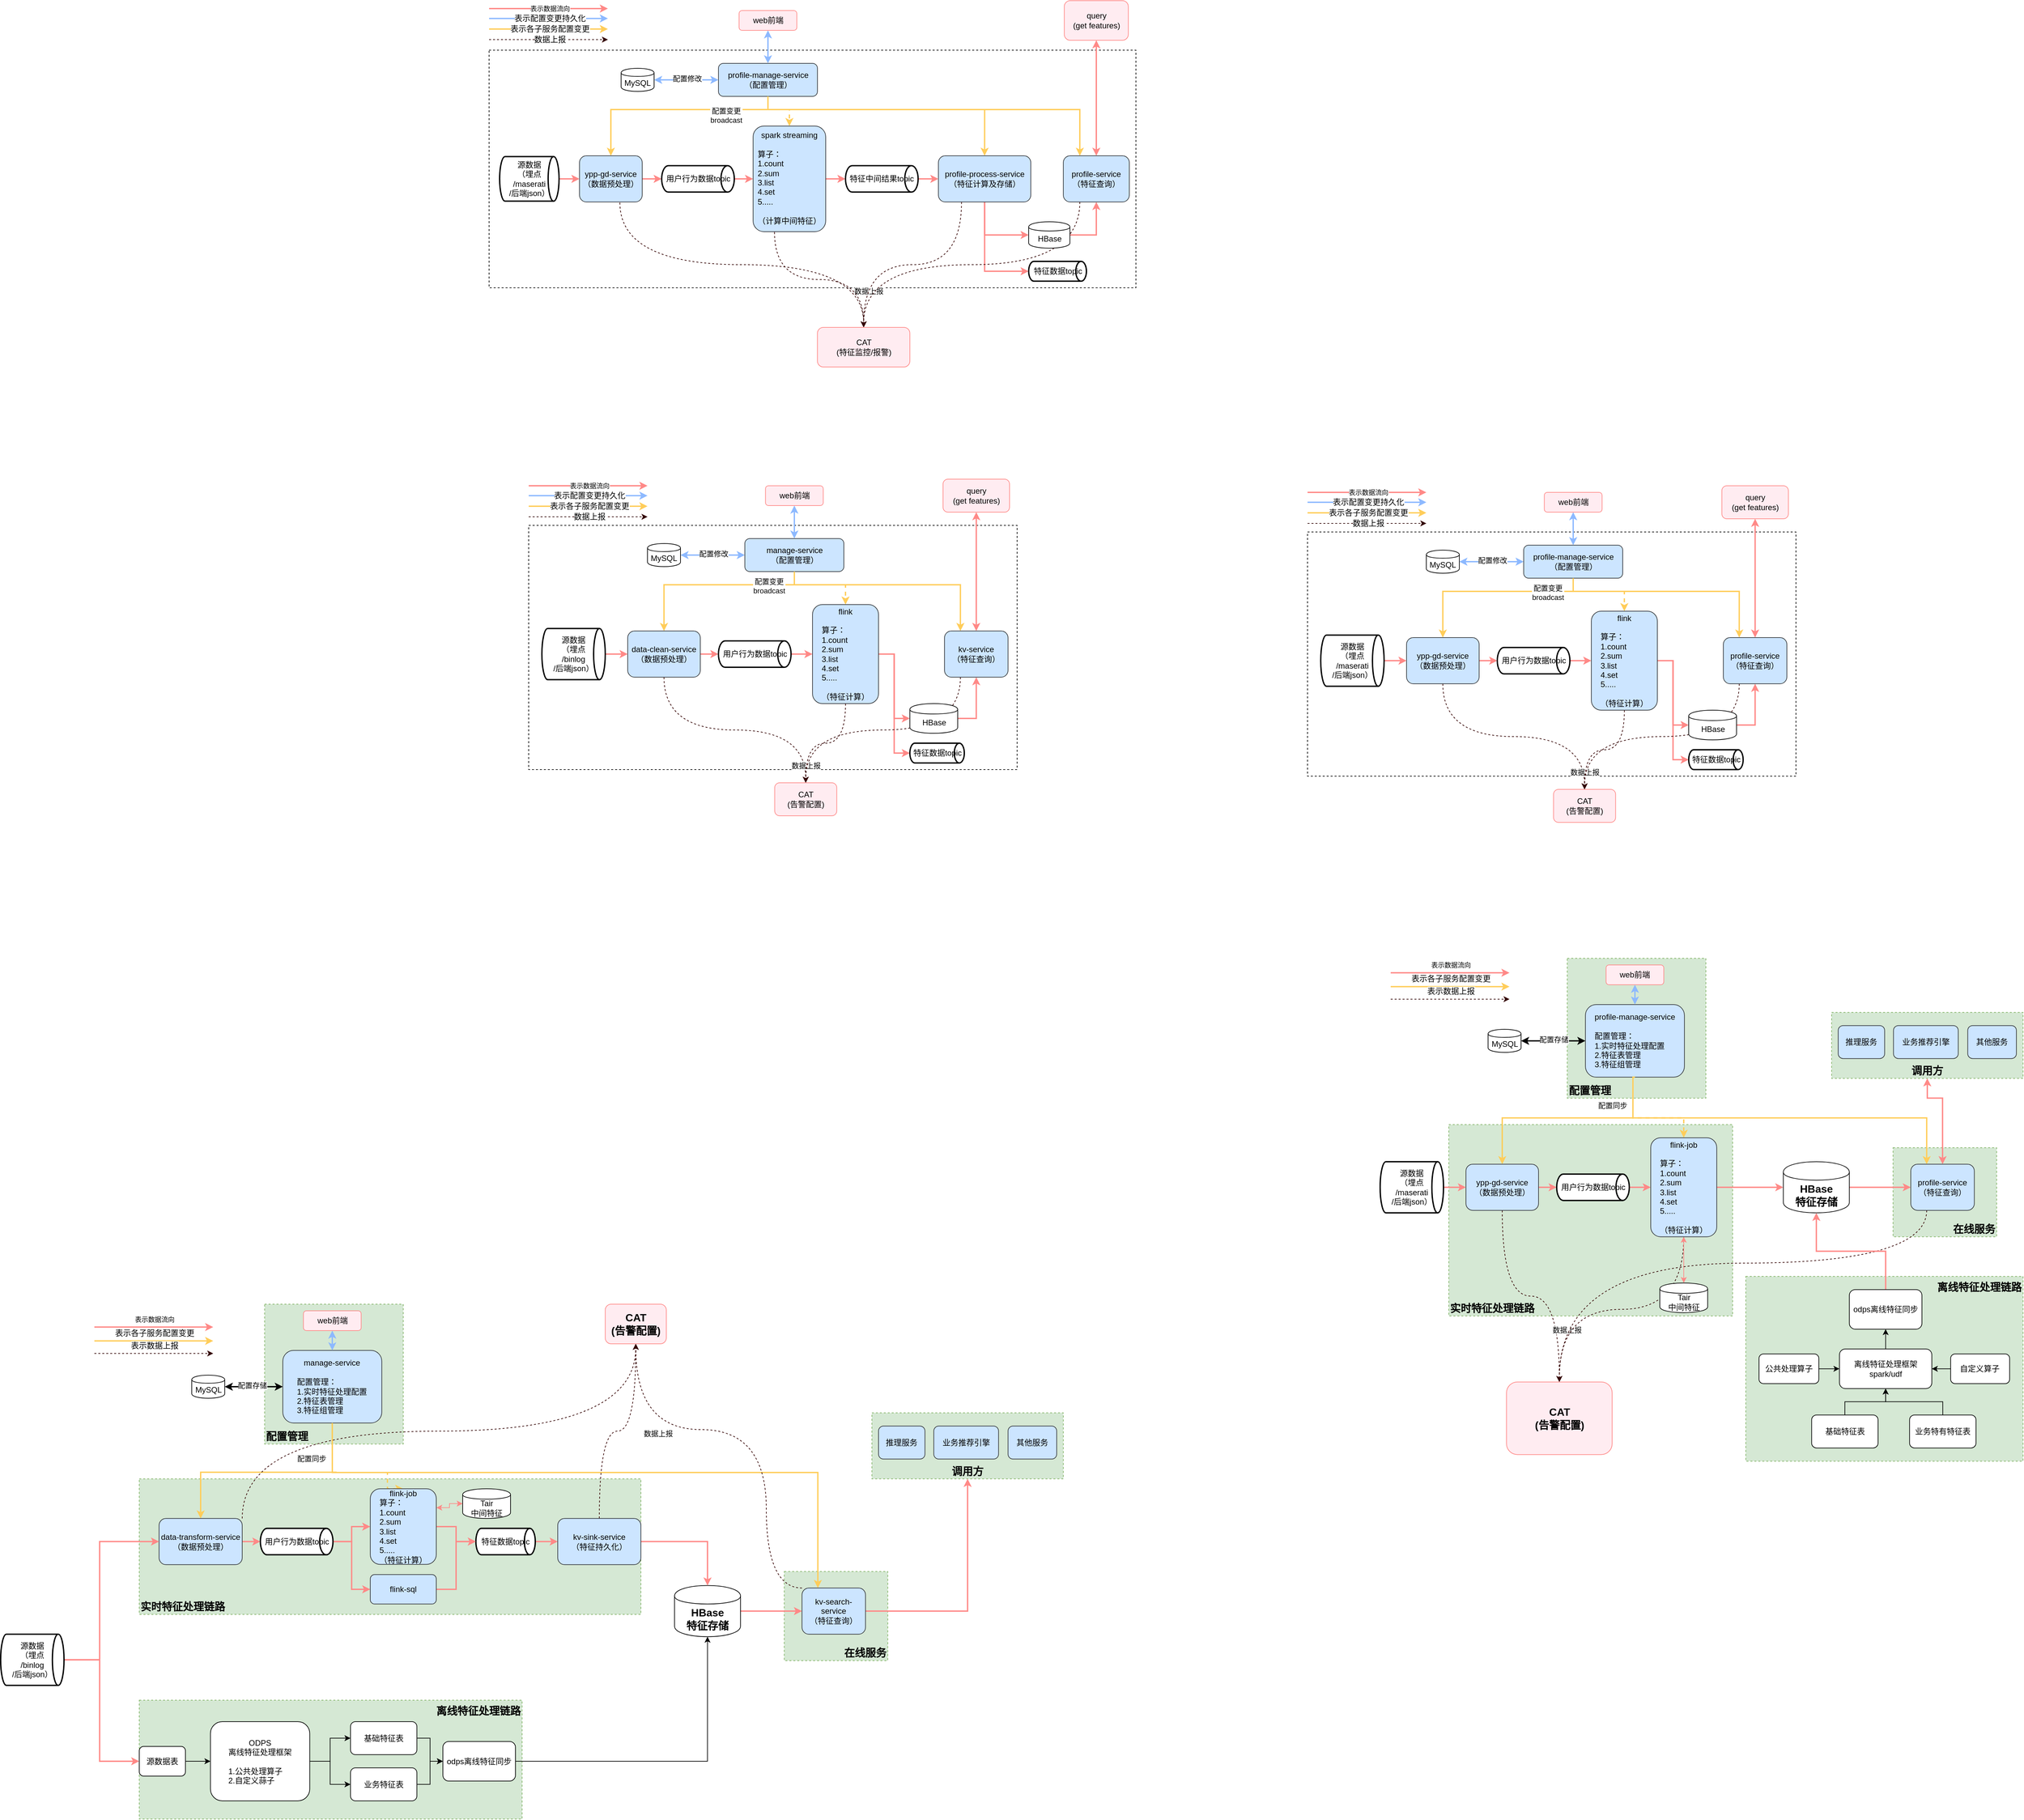 <mxfile version="14.8.3" type="github">
  <diagram name="Page-1" id="929967ad-93f9-6ef4-fab6-5d389245f69c">
    <mxGraphModel dx="2939.5" dy="795" grid="1" gridSize="10" guides="1" tooltips="1" connect="1" arrows="1" fold="1" page="1" pageScale="1.5" pageWidth="1169" pageHeight="826" background="none" math="0" shadow="0">
      <root>
        <mxCell id="0" style=";html=1;" />
        <mxCell id="1" style=";html=1;" parent="0" />
        <mxCell id="l5DUgXWPw0Alo5oeBkL1-66" value="配置管理" style="rounded=0;whiteSpace=wrap;html=1;dashed=1;shadow=0;fillColor=#d5e8d4;verticalAlign=bottom;strokeColor=#82b366;fontStyle=1;fontSize=16;align=left;" parent="1" vertex="1">
          <mxGeometry x="199.95" y="2240" width="210" height="211.82" as="geometry" />
        </mxCell>
        <mxCell id="l5DUgXWPw0Alo5oeBkL1-63" value="在线服务" style="rounded=0;whiteSpace=wrap;html=1;dashed=1;shadow=0;fillColor=#d5e8d4;verticalAlign=bottom;strokeColor=#82b366;fontStyle=1;fontSize=16;align=right;" parent="1" vertex="1">
          <mxGeometry x="987.2" y="2645" width="156.87" height="135" as="geometry" />
        </mxCell>
        <mxCell id="FdiIMIpBdKavGemfurEI-6" value="" style="rounded=0;whiteSpace=wrap;html=1;dashed=1;shadow=0;fillColor=none;" parent="1" vertex="1">
          <mxGeometry x="540" y="340" width="980" height="360" as="geometry" />
        </mxCell>
        <mxCell id="Vgzjhl4OV25yT5jgVJQd-2" style="edgeStyle=orthogonalEdgeStyle;rounded=0;orthogonalLoop=1;jettySize=auto;html=1;exitX=0.5;exitY=1;exitDx=0;exitDy=0;entryX=0.5;entryY=0;entryDx=0;entryDy=0;fillColor=#ffcd5a;strokeColor=#ffcd5a;strokeWidth=2;" parent="1" source="Vgzjhl4OV25yT5jgVJQd-5" target="Vgzjhl4OV25yT5jgVJQd-10" edge="1">
          <mxGeometry relative="1" as="geometry">
            <Array as="points">
              <mxPoint x="963" y="430" />
              <mxPoint x="725" y="430" />
            </Array>
          </mxGeometry>
        </mxCell>
        <mxCell id="Vgzjhl4OV25yT5jgVJQd-3" style="edgeStyle=orthogonalEdgeStyle;rounded=0;orthogonalLoop=1;jettySize=auto;html=1;exitX=0.5;exitY=1;exitDx=0;exitDy=0;entryX=0.5;entryY=0;entryDx=0;entryDy=0;fillColor=#ffcd5a;strokeColor=#ffcd5a;strokeWidth=2;" parent="1" source="Vgzjhl4OV25yT5jgVJQd-5" target="Vgzjhl4OV25yT5jgVJQd-24" edge="1">
          <mxGeometry relative="1" as="geometry">
            <Array as="points">
              <mxPoint x="963" y="430" />
              <mxPoint x="1291" y="430" />
            </Array>
          </mxGeometry>
        </mxCell>
        <mxCell id="Vgzjhl4OV25yT5jgVJQd-4" style="rounded=0;orthogonalLoop=1;jettySize=auto;html=1;exitX=0;exitY=0.5;exitDx=0;exitDy=0;entryX=1;entryY=0.5;entryDx=0;entryDy=0;fillColor=#8db9ff;strokeColor=#8db9ff;strokeWidth=2;startArrow=classic;startFill=1;" parent="1" source="Vgzjhl4OV25yT5jgVJQd-5" target="Vgzjhl4OV25yT5jgVJQd-13" edge="1">
          <mxGeometry relative="1" as="geometry" />
        </mxCell>
        <mxCell id="Vgzjhl4OV25yT5jgVJQd-46" value="配置修改" style="edgeLabel;html=1;align=center;verticalAlign=middle;resizable=0;points=[];" parent="Vgzjhl4OV25yT5jgVJQd-4" vertex="1" connectable="0">
          <mxGeometry x="-0.702" y="-2" relative="1" as="geometry">
            <mxPoint x="-33.33" as="offset" />
          </mxGeometry>
        </mxCell>
        <mxCell id="Fmy1u698egC3Gy5_HJqz-1" style="edgeStyle=orthogonalEdgeStyle;rounded=0;orthogonalLoop=1;jettySize=auto;html=1;exitX=0.5;exitY=1;exitDx=0;exitDy=0;entryX=0.25;entryY=0;entryDx=0;entryDy=0;strokeColor=#FFCD5A;strokeWidth=2;" parent="1" source="Vgzjhl4OV25yT5jgVJQd-5" target="FdiIMIpBdKavGemfurEI-1" edge="1">
          <mxGeometry relative="1" as="geometry">
            <Array as="points">
              <mxPoint x="963" y="430" />
              <mxPoint x="1435" y="430" />
            </Array>
          </mxGeometry>
        </mxCell>
        <mxCell id="Vgzjhl4OV25yT5jgVJQd-5" value="profile-manage-service&lt;br&gt;（配置管理）" style="rounded=1;whiteSpace=wrap;html=1;fillColor=#cce5ff;strokeColor=#36393d;" parent="1" vertex="1">
          <mxGeometry x="887.5" y="360" width="150" height="50" as="geometry" />
        </mxCell>
        <mxCell id="Vgzjhl4OV25yT5jgVJQd-6" style="edgeStyle=orthogonalEdgeStyle;rounded=0;orthogonalLoop=1;jettySize=auto;html=1;exitX=0.5;exitY=1;exitDx=0;exitDy=0;entryX=0.5;entryY=0;entryDx=0;entryDy=0;fillColor=#ffcd5a;strokeColor=#ffcd5a;strokeWidth=2;dashed=1;" parent="1" source="Vgzjhl4OV25yT5jgVJQd-5" target="Vgzjhl4OV25yT5jgVJQd-21" edge="1">
          <mxGeometry relative="1" as="geometry">
            <Array as="points">
              <mxPoint x="963" y="430" />
              <mxPoint x="995" y="430" />
            </Array>
          </mxGeometry>
        </mxCell>
        <mxCell id="Vgzjhl4OV25yT5jgVJQd-47" value="配置变更&lt;br&gt;broadcast" style="edgeLabel;html=1;align=center;verticalAlign=middle;resizable=0;points=[];" parent="Vgzjhl4OV25yT5jgVJQd-6" vertex="1" connectable="0">
          <mxGeometry x="-0.52" y="-2" relative="1" as="geometry">
            <mxPoint x="-62" y="10.0" as="offset" />
          </mxGeometry>
        </mxCell>
        <mxCell id="Vgzjhl4OV25yT5jgVJQd-7" style="edgeStyle=orthogonalEdgeStyle;rounded=0;orthogonalLoop=1;jettySize=auto;html=1;exitX=1;exitY=0.5;exitDx=0;exitDy=0;entryX=0;entryY=0.5;entryDx=0;entryDy=0;fillColor=#ff8987;strokeColor=#ff8987;entryPerimeter=0;strokeWidth=2;" parent="1" source="Vgzjhl4OV25yT5jgVJQd-10" target="Vgzjhl4OV25yT5jgVJQd-41" edge="1">
          <mxGeometry relative="1" as="geometry">
            <mxPoint x="780" y="540" as="targetPoint" />
          </mxGeometry>
        </mxCell>
        <mxCell id="FdiIMIpBdKavGemfurEI-8" style="edgeStyle=orthogonalEdgeStyle;rounded=0;orthogonalLoop=1;jettySize=auto;html=1;exitX=0.644;exitY=1.014;exitDx=0;exitDy=0;entryX=0.5;entryY=0;entryDx=0;entryDy=0;startArrow=none;startFill=0;strokeWidth=1;curved=1;exitPerimeter=0;dashed=1;strokeColor=#330000;" parent="1" source="Vgzjhl4OV25yT5jgVJQd-10" target="FdiIMIpBdKavGemfurEI-7" edge="1">
          <mxGeometry relative="1" as="geometry" />
        </mxCell>
        <mxCell id="FdiIMIpBdKavGemfurEI-13" value="数据上报" style="edgeLabel;html=1;align=center;verticalAlign=middle;resizable=0;points=[];" parent="FdiIMIpBdKavGemfurEI-8" vertex="1" connectable="0">
          <mxGeometry x="0.682" y="-27" relative="1" as="geometry">
            <mxPoint x="34.22" y="33.4" as="offset" />
          </mxGeometry>
        </mxCell>
        <mxCell id="Vgzjhl4OV25yT5jgVJQd-10" value="ypp-gd-service&lt;br&gt;（数据预处理）" style="rounded=1;whiteSpace=wrap;html=1;fillColor=#cce5ff;strokeColor=#36393d;" parent="1" vertex="1">
          <mxGeometry x="677" y="500" width="95" height="70" as="geometry" />
        </mxCell>
        <mxCell id="Vgzjhl4OV25yT5jgVJQd-11" style="edgeStyle=orthogonalEdgeStyle;rounded=0;orthogonalLoop=1;jettySize=auto;html=1;exitX=0.5;exitY=1;exitDx=0;exitDy=0;fillColor=#ff8987;strokeColor=#ff8987;entryX=0;entryY=0.5;entryDx=0;entryDy=0;strokeWidth=2;" parent="1" source="Vgzjhl4OV25yT5jgVJQd-24" target="Vgzjhl4OV25yT5jgVJQd-14" edge="1">
          <mxGeometry relative="1" as="geometry">
            <mxPoint x="1378.75" y="860" as="sourcePoint" />
          </mxGeometry>
        </mxCell>
        <mxCell id="Vgzjhl4OV25yT5jgVJQd-13" value="MySQL" style="shape=cylinder;whiteSpace=wrap;html=1;boundedLbl=1;backgroundOutline=1;" parent="1" vertex="1">
          <mxGeometry x="740" y="367.5" width="50" height="35" as="geometry" />
        </mxCell>
        <mxCell id="FdiIMIpBdKavGemfurEI-2" style="edgeStyle=orthogonalEdgeStyle;rounded=0;orthogonalLoop=1;jettySize=auto;html=1;exitX=1;exitY=0.5;exitDx=0;exitDy=0;entryX=0.5;entryY=1;entryDx=0;entryDy=0;strokeWidth=2;strokeColor=#FF8987;" parent="1" source="Vgzjhl4OV25yT5jgVJQd-14" target="FdiIMIpBdKavGemfurEI-1" edge="1">
          <mxGeometry relative="1" as="geometry" />
        </mxCell>
        <mxCell id="Vgzjhl4OV25yT5jgVJQd-16" style="edgeStyle=orthogonalEdgeStyle;rounded=0;orthogonalLoop=1;jettySize=auto;html=1;exitX=1;exitY=0.5;exitDx=0;exitDy=0;entryX=0;entryY=0.5;entryDx=0;entryDy=0;fillColor=#ff8987;strokeColor=#ff8987;exitPerimeter=0;strokeWidth=2;" parent="1" source="Vgzjhl4OV25yT5jgVJQd-41" target="Vgzjhl4OV25yT5jgVJQd-21" edge="1">
          <mxGeometry relative="1" as="geometry">
            <mxPoint x="850" y="540" as="sourcePoint" />
          </mxGeometry>
        </mxCell>
        <mxCell id="Vgzjhl4OV25yT5jgVJQd-17" style="edgeStyle=orthogonalEdgeStyle;rounded=0;orthogonalLoop=1;jettySize=auto;html=1;exitX=0.5;exitY=1;exitDx=0;exitDy=0;entryX=0.5;entryY=0;entryDx=0;entryDy=0;strokeWidth=2;startArrow=classic;startFill=1;strokeColor=#8DB9FF;" parent="1" source="Vgzjhl4OV25yT5jgVJQd-18" target="Vgzjhl4OV25yT5jgVJQd-5" edge="1">
          <mxGeometry relative="1" as="geometry" />
        </mxCell>
        <mxCell id="Vgzjhl4OV25yT5jgVJQd-18" value="web前端" style="rounded=1;whiteSpace=wrap;html=1;fillColor=#ffecf1;strokeColor=#ff8987;" parent="1" vertex="1">
          <mxGeometry x="918.75" y="280" width="87.5" height="30" as="geometry" />
        </mxCell>
        <mxCell id="Vgzjhl4OV25yT5jgVJQd-19" style="edgeStyle=orthogonalEdgeStyle;rounded=0;orthogonalLoop=1;jettySize=auto;html=1;exitX=1;exitY=0.5;exitDx=0;exitDy=0;entryX=0;entryY=0.5;entryDx=0;entryDy=0;fillColor=#ff8987;strokeColor=#ff8987;entryPerimeter=0;strokeWidth=2;" parent="1" source="Vgzjhl4OV25yT5jgVJQd-21" target="Vgzjhl4OV25yT5jgVJQd-42" edge="1">
          <mxGeometry relative="1" as="geometry">
            <mxPoint x="1173.75" y="540" as="targetPoint" />
            <mxPoint x="1121.75" y="535" as="sourcePoint" />
          </mxGeometry>
        </mxCell>
        <mxCell id="FdiIMIpBdKavGemfurEI-9" style="edgeStyle=orthogonalEdgeStyle;curved=1;rounded=0;orthogonalLoop=1;jettySize=auto;html=1;exitX=0.295;exitY=1.004;exitDx=0;exitDy=0;entryX=0.5;entryY=0;entryDx=0;entryDy=0;startArrow=none;startFill=0;strokeWidth=1;exitPerimeter=0;dashed=1;strokeColor=#330000;" parent="1" source="Vgzjhl4OV25yT5jgVJQd-21" target="FdiIMIpBdKavGemfurEI-7" edge="1">
          <mxGeometry relative="1" as="geometry" />
        </mxCell>
        <mxCell id="Vgzjhl4OV25yT5jgVJQd-21" value="spark streaming&lt;br&gt;&lt;div style=&quot;text-align: left&quot;&gt;&lt;span&gt;&lt;br&gt;&lt;/span&gt;&lt;/div&gt;&lt;div style=&quot;text-align: left&quot;&gt;&lt;span&gt;算子：&lt;/span&gt;&lt;/div&gt;&lt;div style=&quot;text-align: left&quot;&gt;&lt;span&gt;1.count&lt;/span&gt;&lt;/div&gt;&lt;div style=&quot;text-align: left&quot;&gt;&lt;span&gt;2.sum&lt;/span&gt;&lt;/div&gt;&lt;div style=&quot;text-align: left&quot;&gt;&lt;span&gt;3.list&lt;/span&gt;&lt;/div&gt;&lt;div style=&quot;text-align: left&quot;&gt;&lt;span&gt;4.set&lt;/span&gt;&lt;/div&gt;&lt;div style=&quot;text-align: left&quot;&gt;&lt;span&gt;5.....&lt;/span&gt;&lt;/div&gt;&lt;div style=&quot;text-align: left&quot;&gt;&lt;span&gt;&lt;br&gt;&lt;/span&gt;&lt;/div&gt;&lt;div style=&quot;text-align: left&quot;&gt;&lt;span&gt;（计算中间特征）&lt;/span&gt;&lt;/div&gt;" style="rounded=1;whiteSpace=wrap;html=1;fillColor=#cce5ff;strokeColor=#36393d;verticalAlign=top;" parent="1" vertex="1">
          <mxGeometry x="940" y="455" width="110" height="160" as="geometry" />
        </mxCell>
        <mxCell id="Vgzjhl4OV25yT5jgVJQd-22" style="edgeStyle=orthogonalEdgeStyle;rounded=0;orthogonalLoop=1;jettySize=auto;html=1;exitX=0.5;exitY=1;exitDx=0;exitDy=0;entryX=0;entryY=0.5;entryDx=0;entryDy=0;fillColor=#ff8987;strokeColor=#ff8987;entryPerimeter=0;strokeWidth=2;" parent="1" source="Vgzjhl4OV25yT5jgVJQd-24" target="Vgzjhl4OV25yT5jgVJQd-43" edge="1">
          <mxGeometry relative="1" as="geometry">
            <mxPoint x="1393.75" y="630" as="targetPoint" />
          </mxGeometry>
        </mxCell>
        <mxCell id="FdiIMIpBdKavGemfurEI-10" style="edgeStyle=orthogonalEdgeStyle;curved=1;rounded=0;orthogonalLoop=1;jettySize=auto;html=1;exitX=0.25;exitY=1;exitDx=0;exitDy=0;entryX=0.5;entryY=0;entryDx=0;entryDy=0;startArrow=none;startFill=0;strokeWidth=1;dashed=1;strokeColor=#330000;" parent="1" source="Vgzjhl4OV25yT5jgVJQd-24" target="FdiIMIpBdKavGemfurEI-7" edge="1">
          <mxGeometry relative="1" as="geometry" />
        </mxCell>
        <mxCell id="Vgzjhl4OV25yT5jgVJQd-24" value="profile-process-service&lt;br&gt;（特征计算及存储）" style="rounded=1;whiteSpace=wrap;html=1;fillColor=#cce5ff;strokeColor=#36393d;" parent="1" vertex="1">
          <mxGeometry x="1220.75" y="500" width="140" height="70" as="geometry" />
        </mxCell>
        <mxCell id="Vgzjhl4OV25yT5jgVJQd-25" style="edgeStyle=orthogonalEdgeStyle;rounded=0;orthogonalLoop=1;jettySize=auto;html=1;exitX=1;exitY=0.5;exitDx=0;exitDy=0;entryX=0;entryY=0.5;entryDx=0;entryDy=0;fillColor=#ff8987;strokeColor=#ff8987;exitPerimeter=0;strokeWidth=2;" parent="1" source="Vgzjhl4OV25yT5jgVJQd-42" target="Vgzjhl4OV25yT5jgVJQd-24" edge="1">
          <mxGeometry relative="1" as="geometry">
            <mxPoint x="1243.75" y="540" as="sourcePoint" />
          </mxGeometry>
        </mxCell>
        <mxCell id="Vgzjhl4OV25yT5jgVJQd-26" value="" style="endArrow=classic;html=1;fillColor=#ff8987;strokeColor=#ff8987;strokeWidth=2;" parent="1" edge="1">
          <mxGeometry width="50" height="50" relative="1" as="geometry">
            <mxPoint x="540" y="277" as="sourcePoint" />
            <mxPoint x="720" y="277" as="targetPoint" />
          </mxGeometry>
        </mxCell>
        <mxCell id="Vgzjhl4OV25yT5jgVJQd-27" value="&lt;font style=&quot;font-size: 10px&quot;&gt;表示数据流向&lt;/font&gt;" style="text;html=1;align=center;verticalAlign=middle;resizable=0;points=[];labelBackgroundColor=#ffffff;childText;" parent="Vgzjhl4OV25yT5jgVJQd-26" vertex="1" connectable="0">
          <mxGeometry x="0.071" y="-1" relative="1" as="geometry">
            <mxPoint x="-5" y="-1" as="offset" />
          </mxGeometry>
        </mxCell>
        <mxCell id="Vgzjhl4OV25yT5jgVJQd-28" style="edgeStyle=orthogonalEdgeStyle;rounded=0;orthogonalLoop=1;jettySize=auto;html=1;exitX=1;exitY=0.5;exitDx=0;exitDy=0;exitPerimeter=0;entryX=0;entryY=0.5;entryDx=0;entryDy=0;fillColor=#ff8987;strokeColor=#ff8987;strokeWidth=2;" parent="1" source="Vgzjhl4OV25yT5jgVJQd-39" target="Vgzjhl4OV25yT5jgVJQd-10" edge="1">
          <mxGeometry relative="1" as="geometry">
            <mxPoint x="573" y="540" as="sourcePoint" />
          </mxGeometry>
        </mxCell>
        <mxCell id="Vgzjhl4OV25yT5jgVJQd-34" value="" style="endArrow=classic;html=1;fillColor=#8db9ff;strokeColor=#8db9ff;strokeWidth=2;" parent="1" edge="1">
          <mxGeometry width="50" height="50" relative="1" as="geometry">
            <mxPoint x="540" y="292" as="sourcePoint" />
            <mxPoint x="720" y="292" as="targetPoint" />
          </mxGeometry>
        </mxCell>
        <mxCell id="Vgzjhl4OV25yT5jgVJQd-35" value="表示配置变更持久化" style="text;html=1;align=center;verticalAlign=middle;resizable=0;points=[];labelBackgroundColor=#ffffff;childText;" parent="Vgzjhl4OV25yT5jgVJQd-34" vertex="1" connectable="0">
          <mxGeometry x="0.071" y="-1" relative="1" as="geometry">
            <mxPoint x="-5" y="-1" as="offset" />
          </mxGeometry>
        </mxCell>
        <mxCell id="Vgzjhl4OV25yT5jgVJQd-36" value="" style="endArrow=classic;html=1;fillColor=#ffcd5a;strokeColor=#ffcd5a;strokeWidth=2;" parent="1" edge="1">
          <mxGeometry width="50" height="50" relative="1" as="geometry">
            <mxPoint x="540" y="308" as="sourcePoint" />
            <mxPoint x="720" y="308" as="targetPoint" />
          </mxGeometry>
        </mxCell>
        <mxCell id="Vgzjhl4OV25yT5jgVJQd-37" value="表示各子服务配置变更" style="text;html=1;align=center;verticalAlign=middle;resizable=0;points=[];labelBackgroundColor=#ffffff;childText;" parent="Vgzjhl4OV25yT5jgVJQd-36" vertex="1" connectable="0">
          <mxGeometry x="0.071" y="-1" relative="1" as="geometry">
            <mxPoint x="-5" y="-1" as="offset" />
          </mxGeometry>
        </mxCell>
        <mxCell id="Vgzjhl4OV25yT5jgVJQd-39" value="源数据&lt;br&gt;（埋点&lt;br&gt;/maserati&lt;br&gt;/后端json）" style="strokeWidth=2;html=1;shape=mxgraph.flowchart.direct_data;whiteSpace=wrap;" parent="1" vertex="1">
          <mxGeometry x="556" y="501.25" width="90" height="67.5" as="geometry" />
        </mxCell>
        <mxCell id="Vgzjhl4OV25yT5jgVJQd-41" value="用户行为数据topic" style="strokeWidth=2;html=1;shape=mxgraph.flowchart.direct_data;whiteSpace=wrap;" parent="1" vertex="1">
          <mxGeometry x="801.5" y="515" width="110" height="40" as="geometry" />
        </mxCell>
        <mxCell id="Vgzjhl4OV25yT5jgVJQd-42" value="特征中间结果topic" style="strokeWidth=2;html=1;shape=mxgraph.flowchart.direct_data;whiteSpace=wrap;" parent="1" vertex="1">
          <mxGeometry x="1080" y="515" width="110" height="40" as="geometry" />
        </mxCell>
        <mxCell id="Vgzjhl4OV25yT5jgVJQd-43" value="特征数据topic" style="strokeWidth=2;html=1;shape=mxgraph.flowchart.direct_data;whiteSpace=wrap;" parent="1" vertex="1">
          <mxGeometry x="1357.5" y="660" width="87.5" height="30" as="geometry" />
        </mxCell>
        <mxCell id="FdiIMIpBdKavGemfurEI-4" style="edgeStyle=orthogonalEdgeStyle;rounded=0;orthogonalLoop=1;jettySize=auto;html=1;exitX=0.5;exitY=0;exitDx=0;exitDy=0;entryX=0.5;entryY=1;entryDx=0;entryDy=0;startArrow=classic;startFill=1;fillColor=#f8cecc;strokeColor=#FF8987;strokeWidth=2;" parent="1" source="FdiIMIpBdKavGemfurEI-1" target="FdiIMIpBdKavGemfurEI-3" edge="1">
          <mxGeometry relative="1" as="geometry" />
        </mxCell>
        <mxCell id="FdiIMIpBdKavGemfurEI-20" style="edgeStyle=orthogonalEdgeStyle;curved=1;rounded=0;orthogonalLoop=1;jettySize=auto;html=1;exitX=0.25;exitY=1;exitDx=0;exitDy=0;entryX=0.5;entryY=0;entryDx=0;entryDy=0;dashed=1;startArrow=none;startFill=0;strokeColor=#330000;strokeWidth=1;" parent="1" source="FdiIMIpBdKavGemfurEI-1" target="FdiIMIpBdKavGemfurEI-7" edge="1">
          <mxGeometry relative="1" as="geometry" />
        </mxCell>
        <mxCell id="FdiIMIpBdKavGemfurEI-1" value="profile-service&lt;br&gt;（特征查询）" style="rounded=1;whiteSpace=wrap;html=1;fillColor=#cce5ff;strokeColor=#36393d;" parent="1" vertex="1">
          <mxGeometry x="1410" y="500" width="100" height="70" as="geometry" />
        </mxCell>
        <mxCell id="FdiIMIpBdKavGemfurEI-3" value="query&lt;br&gt;(get features)" style="rounded=1;whiteSpace=wrap;html=1;fillColor=#ffecf1;strokeColor=#ff8987;" parent="1" vertex="1">
          <mxGeometry x="1411.5" y="265" width="97" height="60" as="geometry" />
        </mxCell>
        <mxCell id="FdiIMIpBdKavGemfurEI-7" value="CAT&lt;br&gt;(特征监控/报警)" style="rounded=1;whiteSpace=wrap;html=1;fillColor=#ffecf1;strokeColor=#ff8987;" parent="1" vertex="1">
          <mxGeometry x="1037.5" y="760" width="140" height="60" as="geometry" />
        </mxCell>
        <mxCell id="FdiIMIpBdKavGemfurEI-16" value="" style="endArrow=classic;html=1;fillColor=#ffcd5a;strokeWidth=1;strokeColor=#330000;dashed=1;" parent="1" edge="1">
          <mxGeometry width="50" height="50" relative="1" as="geometry">
            <mxPoint x="540" y="324" as="sourcePoint" />
            <mxPoint x="720" y="324" as="targetPoint" />
          </mxGeometry>
        </mxCell>
        <mxCell id="FdiIMIpBdKavGemfurEI-17" value="数据上报" style="text;html=1;align=center;verticalAlign=middle;resizable=0;points=[];labelBackgroundColor=#ffffff;childText;" parent="FdiIMIpBdKavGemfurEI-16" vertex="1" connectable="0">
          <mxGeometry x="0.071" y="-1" relative="1" as="geometry">
            <mxPoint x="-5" y="-1" as="offset" />
          </mxGeometry>
        </mxCell>
        <mxCell id="Vgzjhl4OV25yT5jgVJQd-14" value="HBase" style="shape=cylinder;whiteSpace=wrap;html=1;boundedLbl=1;backgroundOutline=1;" parent="1" vertex="1">
          <mxGeometry x="1357.5" y="600" width="62.5" height="40" as="geometry" />
        </mxCell>
        <mxCell id="Fmy1u698egC3Gy5_HJqz-2" value="" style="rounded=0;whiteSpace=wrap;html=1;dashed=1;shadow=0;fillColor=none;" parent="1" vertex="1">
          <mxGeometry x="600" y="1060" width="740" height="370" as="geometry" />
        </mxCell>
        <mxCell id="Fmy1u698egC3Gy5_HJqz-3" style="edgeStyle=orthogonalEdgeStyle;rounded=0;orthogonalLoop=1;jettySize=auto;html=1;exitX=0.5;exitY=1;exitDx=0;exitDy=0;entryX=0.5;entryY=0;entryDx=0;entryDy=0;fillColor=#ffcd5a;strokeColor=#ffcd5a;strokeWidth=2;" parent="1" source="Fmy1u698egC3Gy5_HJqz-8" target="Fmy1u698egC3Gy5_HJqz-15" edge="1">
          <mxGeometry relative="1" as="geometry">
            <Array as="points">
              <mxPoint x="1003" y="1150" />
              <mxPoint x="805" y="1150" />
            </Array>
          </mxGeometry>
        </mxCell>
        <mxCell id="Fmy1u698egC3Gy5_HJqz-5" style="rounded=0;orthogonalLoop=1;jettySize=auto;html=1;exitX=0;exitY=0.5;exitDx=0;exitDy=0;entryX=1;entryY=0.5;entryDx=0;entryDy=0;fillColor=#8db9ff;strokeColor=#8db9ff;strokeWidth=2;startArrow=classic;startFill=1;" parent="1" source="Fmy1u698egC3Gy5_HJqz-8" target="Fmy1u698egC3Gy5_HJqz-18" edge="1">
          <mxGeometry relative="1" as="geometry" />
        </mxCell>
        <mxCell id="Fmy1u698egC3Gy5_HJqz-6" value="配置修改" style="edgeLabel;html=1;align=center;verticalAlign=middle;resizable=0;points=[];" parent="Fmy1u698egC3Gy5_HJqz-5" vertex="1" connectable="0">
          <mxGeometry x="-0.702" y="-2" relative="1" as="geometry">
            <mxPoint x="-33.33" as="offset" />
          </mxGeometry>
        </mxCell>
        <mxCell id="Fmy1u698egC3Gy5_HJqz-7" style="edgeStyle=orthogonalEdgeStyle;rounded=0;orthogonalLoop=1;jettySize=auto;html=1;exitX=0.5;exitY=1;exitDx=0;exitDy=0;entryX=0.25;entryY=0;entryDx=0;entryDy=0;strokeColor=#FFCD5A;strokeWidth=2;" parent="1" source="Fmy1u698egC3Gy5_HJqz-8" target="Fmy1u698egC3Gy5_HJqz-44" edge="1">
          <mxGeometry relative="1" as="geometry">
            <Array as="points">
              <mxPoint x="1003" y="1150" />
              <mxPoint x="1254" y="1150" />
            </Array>
          </mxGeometry>
        </mxCell>
        <mxCell id="Fmy1u698egC3Gy5_HJqz-8" value="manage-service&lt;br&gt;（配置管理）" style="rounded=1;whiteSpace=wrap;html=1;fillColor=#cce5ff;strokeColor=#36393d;" parent="1" vertex="1">
          <mxGeometry x="927.5" y="1080" width="150" height="50" as="geometry" />
        </mxCell>
        <mxCell id="Fmy1u698egC3Gy5_HJqz-9" style="edgeStyle=orthogonalEdgeStyle;rounded=0;orthogonalLoop=1;jettySize=auto;html=1;exitX=0.5;exitY=1;exitDx=0;exitDy=0;entryX=0.5;entryY=0;entryDx=0;entryDy=0;fillColor=#ffcd5a;strokeColor=#ffcd5a;strokeWidth=2;dashed=1;" parent="1" source="Fmy1u698egC3Gy5_HJqz-8" target="Fmy1u698egC3Gy5_HJqz-29" edge="1">
          <mxGeometry relative="1" as="geometry">
            <mxPoint x="1059.75" y="1190" as="targetPoint" />
            <Array as="points">
              <mxPoint x="1003" y="1150" />
              <mxPoint x="1080" y="1150" />
            </Array>
          </mxGeometry>
        </mxCell>
        <mxCell id="Fmy1u698egC3Gy5_HJqz-10" value="配置变更&lt;br&gt;broadcast" style="edgeLabel;html=1;align=center;verticalAlign=middle;resizable=0;points=[];" parent="Fmy1u698egC3Gy5_HJqz-9" vertex="1" connectable="0">
          <mxGeometry x="-0.52" y="-2" relative="1" as="geometry">
            <mxPoint x="-49.58" as="offset" />
          </mxGeometry>
        </mxCell>
        <mxCell id="Fmy1u698egC3Gy5_HJqz-11" style="edgeStyle=orthogonalEdgeStyle;rounded=0;orthogonalLoop=1;jettySize=auto;html=1;exitX=1;exitY=0.5;exitDx=0;exitDy=0;entryX=0;entryY=0.5;entryDx=0;entryDy=0;fillColor=#ff8987;strokeColor=#ff8987;entryPerimeter=0;strokeWidth=2;" parent="1" source="Fmy1u698egC3Gy5_HJqz-15" target="Fmy1u698egC3Gy5_HJqz-39" edge="1">
          <mxGeometry relative="1" as="geometry">
            <mxPoint x="820" y="1260" as="targetPoint" />
          </mxGeometry>
        </mxCell>
        <mxCell id="Fmy1u698egC3Gy5_HJqz-13" style="edgeStyle=orthogonalEdgeStyle;rounded=0;orthogonalLoop=1;jettySize=auto;html=1;exitX=0.5;exitY=1;exitDx=0;exitDy=0;entryX=0.5;entryY=0;entryDx=0;entryDy=0;startArrow=none;startFill=0;strokeWidth=1;curved=1;dashed=1;strokeColor=#330000;" parent="1" source="Fmy1u698egC3Gy5_HJqz-15" target="Fmy1u698egC3Gy5_HJqz-46" edge="1">
          <mxGeometry relative="1" as="geometry" />
        </mxCell>
        <mxCell id="Fmy1u698egC3Gy5_HJqz-14" value="数据上报" style="edgeLabel;html=1;align=center;verticalAlign=middle;resizable=0;points=[];" parent="Fmy1u698egC3Gy5_HJqz-13" vertex="1" connectable="0">
          <mxGeometry x="0.682" y="-27" relative="1" as="geometry">
            <mxPoint x="27" y="33.4" as="offset" />
          </mxGeometry>
        </mxCell>
        <mxCell id="Fmy1u698egC3Gy5_HJqz-15" value="data-clean-service&lt;br&gt;（数据预处理）" style="rounded=1;whiteSpace=wrap;html=1;fillColor=#cce5ff;strokeColor=#36393d;" parent="1" vertex="1">
          <mxGeometry x="750" y="1220" width="110" height="70" as="geometry" />
        </mxCell>
        <mxCell id="Fmy1u698egC3Gy5_HJqz-16" style="edgeStyle=orthogonalEdgeStyle;rounded=0;orthogonalLoop=1;jettySize=auto;html=1;exitX=1;exitY=0.5;exitDx=0;exitDy=0;fillColor=#ff8987;strokeColor=#ff8987;entryX=0;entryY=0.5;entryDx=0;entryDy=0;strokeWidth=2;" parent="1" source="Fmy1u698egC3Gy5_HJqz-29" target="Fmy1u698egC3Gy5_HJqz-49" edge="1">
          <mxGeometry relative="1" as="geometry">
            <mxPoint x="1079.5" y="1580" as="sourcePoint" />
          </mxGeometry>
        </mxCell>
        <mxCell id="Fmy1u698egC3Gy5_HJqz-18" value="MySQL" style="shape=cylinder;whiteSpace=wrap;html=1;boundedLbl=1;backgroundOutline=1;" parent="1" vertex="1">
          <mxGeometry x="780" y="1087.5" width="50" height="35" as="geometry" />
        </mxCell>
        <mxCell id="Fmy1u698egC3Gy5_HJqz-19" style="edgeStyle=orthogonalEdgeStyle;rounded=0;orthogonalLoop=1;jettySize=auto;html=1;exitX=1;exitY=0.5;exitDx=0;exitDy=0;entryX=0.5;entryY=1;entryDx=0;entryDy=0;strokeWidth=2;strokeColor=#FF8987;" parent="1" source="Fmy1u698egC3Gy5_HJqz-49" target="Fmy1u698egC3Gy5_HJqz-44" edge="1">
          <mxGeometry relative="1" as="geometry" />
        </mxCell>
        <mxCell id="Fmy1u698egC3Gy5_HJqz-21" style="edgeStyle=orthogonalEdgeStyle;rounded=0;orthogonalLoop=1;jettySize=auto;html=1;exitX=1;exitY=0.5;exitDx=0;exitDy=0;entryX=0;entryY=0.5;entryDx=0;entryDy=0;fillColor=#ff8987;strokeColor=#ff8987;exitPerimeter=0;strokeWidth=2;" parent="1" source="Fmy1u698egC3Gy5_HJqz-39" target="Fmy1u698egC3Gy5_HJqz-29" edge="1">
          <mxGeometry relative="1" as="geometry">
            <mxPoint x="890" y="1260" as="sourcePoint" />
            <mxPoint x="958.75" y="1255" as="targetPoint" />
          </mxGeometry>
        </mxCell>
        <mxCell id="Fmy1u698egC3Gy5_HJqz-22" style="edgeStyle=orthogonalEdgeStyle;rounded=0;orthogonalLoop=1;jettySize=auto;html=1;exitX=0.5;exitY=1;exitDx=0;exitDy=0;entryX=0.5;entryY=0;entryDx=0;entryDy=0;strokeWidth=2;startArrow=classic;startFill=1;strokeColor=#8DB9FF;" parent="1" source="Fmy1u698egC3Gy5_HJqz-23" target="Fmy1u698egC3Gy5_HJqz-8" edge="1">
          <mxGeometry relative="1" as="geometry" />
        </mxCell>
        <mxCell id="Fmy1u698egC3Gy5_HJqz-23" value="web前端" style="rounded=1;whiteSpace=wrap;html=1;fillColor=#ffecf1;strokeColor=#ff8987;" parent="1" vertex="1">
          <mxGeometry x="958.75" y="1000" width="87.5" height="30" as="geometry" />
        </mxCell>
        <mxCell id="Fmy1u698egC3Gy5_HJqz-27" style="edgeStyle=orthogonalEdgeStyle;rounded=0;orthogonalLoop=1;jettySize=auto;html=1;exitX=1;exitY=0.5;exitDx=0;exitDy=0;entryX=0;entryY=0.5;entryDx=0;entryDy=0;fillColor=#ff8987;strokeColor=#ff8987;entryPerimeter=0;strokeWidth=2;" parent="1" source="Fmy1u698egC3Gy5_HJqz-29" target="Fmy1u698egC3Gy5_HJqz-41" edge="1">
          <mxGeometry relative="1" as="geometry">
            <mxPoint x="1094.5" y="1350" as="targetPoint" />
          </mxGeometry>
        </mxCell>
        <mxCell id="Fmy1u698egC3Gy5_HJqz-28" style="edgeStyle=orthogonalEdgeStyle;curved=1;rounded=0;orthogonalLoop=1;jettySize=auto;html=1;exitX=0.5;exitY=1;exitDx=0;exitDy=0;entryX=0.5;entryY=0;entryDx=0;entryDy=0;startArrow=none;startFill=0;strokeWidth=1;dashed=1;strokeColor=#330000;" parent="1" source="Fmy1u698egC3Gy5_HJqz-29" target="Fmy1u698egC3Gy5_HJqz-46" edge="1">
          <mxGeometry relative="1" as="geometry" />
        </mxCell>
        <mxCell id="Fmy1u698egC3Gy5_HJqz-29" value="flink&lt;br&gt;&lt;div style=&quot;text-align: left&quot;&gt;&lt;br&gt;&lt;/div&gt;&lt;div style=&quot;text-align: left&quot;&gt;算子：&lt;/div&gt;&lt;div style=&quot;text-align: left&quot;&gt;1.count&lt;/div&gt;&lt;div style=&quot;text-align: left&quot;&gt;2.sum&lt;/div&gt;&lt;div style=&quot;text-align: left&quot;&gt;3.list&lt;/div&gt;&lt;div style=&quot;text-align: left&quot;&gt;4.set&lt;/div&gt;&lt;div style=&quot;text-align: left&quot;&gt;5.....&lt;/div&gt;&lt;div style=&quot;text-align: left&quot;&gt;&lt;br&gt;&lt;/div&gt;&lt;div style=&quot;text-align: left&quot;&gt;（特征计算）&lt;/div&gt;" style="rounded=1;whiteSpace=wrap;html=1;fillColor=#cce5ff;strokeColor=#36393d;" parent="1" vertex="1">
          <mxGeometry x="1030" y="1180" width="100" height="150" as="geometry" />
        </mxCell>
        <mxCell id="Fmy1u698egC3Gy5_HJqz-31" value="" style="endArrow=classic;html=1;fillColor=#ff8987;strokeColor=#ff8987;strokeWidth=2;" parent="1" edge="1">
          <mxGeometry width="50" height="50" relative="1" as="geometry">
            <mxPoint x="600" y="1000" as="sourcePoint" />
            <mxPoint x="780" y="1000" as="targetPoint" />
          </mxGeometry>
        </mxCell>
        <mxCell id="Fmy1u698egC3Gy5_HJqz-32" value="&lt;font style=&quot;font-size: 10px&quot;&gt;表示数据流向&lt;/font&gt;" style="text;html=1;align=center;verticalAlign=middle;resizable=0;points=[];labelBackgroundColor=#ffffff;childText;" parent="Fmy1u698egC3Gy5_HJqz-31" vertex="1" connectable="0">
          <mxGeometry x="0.071" y="-1" relative="1" as="geometry">
            <mxPoint x="-5" y="-1" as="offset" />
          </mxGeometry>
        </mxCell>
        <mxCell id="Fmy1u698egC3Gy5_HJqz-33" style="edgeStyle=orthogonalEdgeStyle;rounded=0;orthogonalLoop=1;jettySize=auto;html=1;exitX=1;exitY=0.5;exitDx=0;exitDy=0;exitPerimeter=0;entryX=0;entryY=0.5;entryDx=0;entryDy=0;fillColor=#ff8987;strokeColor=#ff8987;strokeWidth=2;" parent="1" source="Fmy1u698egC3Gy5_HJqz-38" target="Fmy1u698egC3Gy5_HJqz-15" edge="1">
          <mxGeometry relative="1" as="geometry">
            <mxPoint x="653" y="1260" as="sourcePoint" />
          </mxGeometry>
        </mxCell>
        <mxCell id="Fmy1u698egC3Gy5_HJqz-34" value="" style="endArrow=classic;html=1;fillColor=#8db9ff;strokeColor=#8db9ff;strokeWidth=2;" parent="1" edge="1">
          <mxGeometry width="50" height="50" relative="1" as="geometry">
            <mxPoint x="600" y="1015" as="sourcePoint" />
            <mxPoint x="780" y="1015" as="targetPoint" />
          </mxGeometry>
        </mxCell>
        <mxCell id="Fmy1u698egC3Gy5_HJqz-35" value="表示配置变更持久化" style="text;html=1;align=center;verticalAlign=middle;resizable=0;points=[];labelBackgroundColor=#ffffff;childText;" parent="Fmy1u698egC3Gy5_HJqz-34" vertex="1" connectable="0">
          <mxGeometry x="0.071" y="-1" relative="1" as="geometry">
            <mxPoint x="-5" y="-1" as="offset" />
          </mxGeometry>
        </mxCell>
        <mxCell id="Fmy1u698egC3Gy5_HJqz-36" value="" style="endArrow=classic;html=1;fillColor=#ffcd5a;strokeColor=#ffcd5a;strokeWidth=2;" parent="1" edge="1">
          <mxGeometry width="50" height="50" relative="1" as="geometry">
            <mxPoint x="600" y="1031" as="sourcePoint" />
            <mxPoint x="780" y="1031" as="targetPoint" />
          </mxGeometry>
        </mxCell>
        <mxCell id="Fmy1u698egC3Gy5_HJqz-37" value="表示各子服务配置变更" style="text;html=1;align=center;verticalAlign=middle;resizable=0;points=[];labelBackgroundColor=#ffffff;childText;" parent="Fmy1u698egC3Gy5_HJqz-36" vertex="1" connectable="0">
          <mxGeometry x="0.071" y="-1" relative="1" as="geometry">
            <mxPoint x="-5" y="-1" as="offset" />
          </mxGeometry>
        </mxCell>
        <mxCell id="Fmy1u698egC3Gy5_HJqz-38" value="源数据&lt;br&gt;（埋点&lt;br&gt;/binlog&lt;br&gt;/后端json）" style="strokeWidth=2;html=1;shape=mxgraph.flowchart.direct_data;whiteSpace=wrap;" parent="1" vertex="1">
          <mxGeometry x="620" y="1216.25" width="96" height="77.5" as="geometry" />
        </mxCell>
        <mxCell id="Fmy1u698egC3Gy5_HJqz-39" value="用户行为数据topic" style="strokeWidth=2;html=1;shape=mxgraph.flowchart.direct_data;whiteSpace=wrap;" parent="1" vertex="1">
          <mxGeometry x="887.5" y="1235" width="110" height="40" as="geometry" />
        </mxCell>
        <mxCell id="Fmy1u698egC3Gy5_HJqz-41" value="特征数据topic" style="strokeWidth=2;html=1;shape=mxgraph.flowchart.direct_data;whiteSpace=wrap;" parent="1" vertex="1">
          <mxGeometry x="1177.5" y="1390" width="82.5" height="30" as="geometry" />
        </mxCell>
        <mxCell id="Fmy1u698egC3Gy5_HJqz-42" style="edgeStyle=orthogonalEdgeStyle;rounded=0;orthogonalLoop=1;jettySize=auto;html=1;exitX=0.5;exitY=0;exitDx=0;exitDy=0;entryX=0.5;entryY=1;entryDx=0;entryDy=0;startArrow=classic;startFill=1;fillColor=#f8cecc;strokeColor=#FF8987;strokeWidth=2;" parent="1" source="Fmy1u698egC3Gy5_HJqz-44" target="Fmy1u698egC3Gy5_HJqz-45" edge="1">
          <mxGeometry relative="1" as="geometry" />
        </mxCell>
        <mxCell id="Fmy1u698egC3Gy5_HJqz-43" style="edgeStyle=orthogonalEdgeStyle;curved=1;rounded=0;orthogonalLoop=1;jettySize=auto;html=1;exitX=0.25;exitY=1;exitDx=0;exitDy=0;entryX=0.5;entryY=0;entryDx=0;entryDy=0;dashed=1;startArrow=none;startFill=0;strokeColor=#330000;strokeWidth=1;" parent="1" source="Fmy1u698egC3Gy5_HJqz-44" target="Fmy1u698egC3Gy5_HJqz-46" edge="1">
          <mxGeometry relative="1" as="geometry" />
        </mxCell>
        <mxCell id="Fmy1u698egC3Gy5_HJqz-44" value="kv-service&lt;br&gt;（特征查询）" style="rounded=1;whiteSpace=wrap;html=1;fillColor=#cce5ff;strokeColor=#36393d;" parent="1" vertex="1">
          <mxGeometry x="1230" y="1220" width="96.25" height="70" as="geometry" />
        </mxCell>
        <mxCell id="Fmy1u698egC3Gy5_HJqz-45" value="query&lt;br&gt;(get features)" style="rounded=1;whiteSpace=wrap;html=1;fillColor=#ffecf1;strokeColor=#ff8987;" parent="1" vertex="1">
          <mxGeometry x="1227.75" y="990" width="100.75" height="50" as="geometry" />
        </mxCell>
        <mxCell id="Fmy1u698egC3Gy5_HJqz-46" value="CAT&lt;br&gt;(告警配置)" style="rounded=1;whiteSpace=wrap;html=1;fillColor=#ffecf1;strokeColor=#ff8987;" parent="1" vertex="1">
          <mxGeometry x="972.75" y="1450" width="94" height="50" as="geometry" />
        </mxCell>
        <mxCell id="Fmy1u698egC3Gy5_HJqz-47" value="" style="endArrow=classic;html=1;fillColor=#ffcd5a;strokeWidth=1;strokeColor=#330000;dashed=1;" parent="1" edge="1">
          <mxGeometry width="50" height="50" relative="1" as="geometry">
            <mxPoint x="600" y="1047" as="sourcePoint" />
            <mxPoint x="780" y="1047" as="targetPoint" />
          </mxGeometry>
        </mxCell>
        <mxCell id="Fmy1u698egC3Gy5_HJqz-48" value="数据上报" style="text;html=1;align=center;verticalAlign=middle;resizable=0;points=[];labelBackgroundColor=#ffffff;childText;" parent="Fmy1u698egC3Gy5_HJqz-47" vertex="1" connectable="0">
          <mxGeometry x="0.071" y="-1" relative="1" as="geometry">
            <mxPoint x="-5" y="-1" as="offset" />
          </mxGeometry>
        </mxCell>
        <mxCell id="Fmy1u698egC3Gy5_HJqz-49" value="HBase" style="shape=cylinder;whiteSpace=wrap;html=1;boundedLbl=1;backgroundOutline=1;" parent="1" vertex="1">
          <mxGeometry x="1177.5" y="1330" width="72.5" height="45" as="geometry" />
        </mxCell>
        <mxCell id="l5DUgXWPw0Alo5oeBkL1-1" value="实时特征处理链路" style="rounded=0;whiteSpace=wrap;html=1;dashed=1;shadow=0;fillColor=#d5e8d4;verticalAlign=bottom;strokeColor=#82b366;fontStyle=1;fontSize=16;align=left;" parent="1" vertex="1">
          <mxGeometry x="10" y="2504.64" width="760" height="205.36" as="geometry" />
        </mxCell>
        <mxCell id="l5DUgXWPw0Alo5oeBkL1-2" style="edgeStyle=orthogonalEdgeStyle;rounded=0;orthogonalLoop=1;jettySize=auto;html=1;exitX=0.5;exitY=1;exitDx=0;exitDy=0;entryX=0.5;entryY=0;entryDx=0;entryDy=0;fillColor=#ffcd5a;strokeColor=#ffcd5a;strokeWidth=2;" parent="1" source="l5DUgXWPw0Alo5oeBkL1-6" target="l5DUgXWPw0Alo5oeBkL1-12" edge="1">
          <mxGeometry relative="1" as="geometry">
            <Array as="points">
              <mxPoint x="309" y="2494.64" />
              <mxPoint x="111" y="2494.64" />
            </Array>
          </mxGeometry>
        </mxCell>
        <mxCell id="l5DUgXWPw0Alo5oeBkL1-3" style="rounded=0;orthogonalLoop=1;jettySize=auto;html=1;exitX=0;exitY=0.5;exitDx=0;exitDy=0;entryX=1;entryY=0.5;entryDx=0;entryDy=0;fillColor=#8db9ff;strokeWidth=2;startArrow=classic;startFill=1;" parent="1" source="l5DUgXWPw0Alo5oeBkL1-6" target="l5DUgXWPw0Alo5oeBkL1-14" edge="1">
          <mxGeometry relative="1" as="geometry" />
        </mxCell>
        <mxCell id="l5DUgXWPw0Alo5oeBkL1-4" value="配置存储" style="edgeLabel;html=1;align=center;verticalAlign=middle;resizable=0;points=[];" parent="l5DUgXWPw0Alo5oeBkL1-3" vertex="1" connectable="0">
          <mxGeometry x="-0.702" y="-2" relative="1" as="geometry">
            <mxPoint x="-33.33" as="offset" />
          </mxGeometry>
        </mxCell>
        <mxCell id="l5DUgXWPw0Alo5oeBkL1-5" style="edgeStyle=orthogonalEdgeStyle;rounded=0;orthogonalLoop=1;jettySize=auto;html=1;entryX=0.25;entryY=0;entryDx=0;entryDy=0;strokeColor=#FFCD5A;strokeWidth=2;exitX=0.5;exitY=1;exitDx=0;exitDy=0;" parent="1" target="l5DUgXWPw0Alo5oeBkL1-34" edge="1" source="l5DUgXWPw0Alo5oeBkL1-6">
          <mxGeometry relative="1" as="geometry">
            <Array as="points">
              <mxPoint x="303" y="2495" />
              <mxPoint x="1038" y="2495" />
            </Array>
            <mxPoint x="309" y="2324.64" as="sourcePoint" />
          </mxGeometry>
        </mxCell>
        <mxCell id="l5DUgXWPw0Alo5oeBkL1-6" value="manage-service&lt;br&gt;&lt;br&gt;&lt;div style=&quot;text-align: left&quot;&gt;&lt;span&gt;配置管理：&lt;/span&gt;&lt;/div&gt;&lt;div style=&quot;text-align: left&quot;&gt;&lt;span&gt;1.实时特征处理配置&lt;/span&gt;&lt;/div&gt;&lt;div style=&quot;text-align: left&quot;&gt;&lt;span&gt;2.特征表管理&lt;/span&gt;&lt;/div&gt;&lt;div style=&quot;text-align: left&quot;&gt;&lt;span&gt;3.特征组管理&lt;/span&gt;&lt;/div&gt;" style="rounded=1;whiteSpace=wrap;html=1;fillColor=#cce5ff;strokeColor=#36393d;" parent="1" vertex="1">
          <mxGeometry x="227.45" y="2310" width="150" height="110" as="geometry" />
        </mxCell>
        <mxCell id="l5DUgXWPw0Alo5oeBkL1-7" style="edgeStyle=orthogonalEdgeStyle;rounded=0;orthogonalLoop=1;jettySize=auto;html=1;exitX=0.5;exitY=1;exitDx=0;exitDy=0;entryX=0.5;entryY=0;entryDx=0;entryDy=0;fillColor=#ffcd5a;strokeColor=#ffcd5a;strokeWidth=2;dashed=1;" parent="1" source="l5DUgXWPw0Alo5oeBkL1-6" target="l5DUgXWPw0Alo5oeBkL1-21" edge="1">
          <mxGeometry relative="1" as="geometry">
            <mxPoint x="365.75" y="2534.64" as="targetPoint" />
            <Array as="points">
              <mxPoint x="303" y="2495" />
              <mxPoint x="386" y="2495" />
            </Array>
          </mxGeometry>
        </mxCell>
        <mxCell id="l5DUgXWPw0Alo5oeBkL1-8" value="配置同步" style="edgeLabel;html=1;align=center;verticalAlign=middle;resizable=0;points=[];" parent="l5DUgXWPw0Alo5oeBkL1-7" vertex="1" connectable="0">
          <mxGeometry x="-0.52" y="-2" relative="1" as="geometry">
            <mxPoint x="-29.5" y="4.62" as="offset" />
          </mxGeometry>
        </mxCell>
        <mxCell id="l5DUgXWPw0Alo5oeBkL1-9" style="edgeStyle=orthogonalEdgeStyle;rounded=0;orthogonalLoop=1;jettySize=auto;html=1;exitX=1;exitY=0.5;exitDx=0;exitDy=0;entryX=0;entryY=0.5;entryDx=0;entryDy=0;fillColor=#ff8987;strokeColor=#ff8987;entryPerimeter=0;strokeWidth=2;" parent="1" source="l5DUgXWPw0Alo5oeBkL1-12" target="l5DUgXWPw0Alo5oeBkL1-30" edge="1">
          <mxGeometry relative="1" as="geometry">
            <mxPoint x="126" y="2604.64" as="targetPoint" />
          </mxGeometry>
        </mxCell>
        <mxCell id="l5DUgXWPw0Alo5oeBkL1-10" style="edgeStyle=orthogonalEdgeStyle;rounded=0;orthogonalLoop=1;jettySize=auto;html=1;exitX=1;exitY=0;exitDx=0;exitDy=0;entryX=0.5;entryY=1;entryDx=0;entryDy=0;startArrow=none;startFill=0;strokeWidth=1;curved=1;dashed=1;strokeColor=#330000;" parent="1" source="l5DUgXWPw0Alo5oeBkL1-12" target="l5DUgXWPw0Alo5oeBkL1-36" edge="1">
          <mxGeometry relative="1" as="geometry" />
        </mxCell>
        <mxCell id="l5DUgXWPw0Alo5oeBkL1-11" value="数据上报" style="edgeLabel;html=1;align=center;verticalAlign=middle;resizable=0;points=[];" parent="l5DUgXWPw0Alo5oeBkL1-10" vertex="1" connectable="0">
          <mxGeometry x="0.682" y="-27" relative="1" as="geometry">
            <mxPoint x="38" y="-23.76" as="offset" />
          </mxGeometry>
        </mxCell>
        <mxCell id="l5DUgXWPw0Alo5oeBkL1-12" value="data-transform-service&lt;br&gt;（数据预处理）" style="rounded=1;whiteSpace=wrap;html=1;fillColor=#cce5ff;strokeColor=#36393d;" parent="1" vertex="1">
          <mxGeometry x="40" y="2564.64" width="126" height="70" as="geometry" />
        </mxCell>
        <mxCell id="l5DUgXWPw0Alo5oeBkL1-13" style="edgeStyle=orthogonalEdgeStyle;rounded=0;orthogonalLoop=1;jettySize=auto;html=1;exitX=1;exitY=0.5;exitDx=0;exitDy=0;fillColor=#ff8987;strokeColor=#ff8987;entryX=0;entryY=0.5;entryDx=0;entryDy=0;strokeWidth=2;entryPerimeter=0;" parent="1" source="l5DUgXWPw0Alo5oeBkL1-21" target="TpPOIZXhBfLt71gn-7qk-1" edge="1">
          <mxGeometry relative="1" as="geometry">
            <mxPoint x="385.5" y="2924.64" as="sourcePoint" />
          </mxGeometry>
        </mxCell>
        <mxCell id="l5DUgXWPw0Alo5oeBkL1-14" value="MySQL" style="shape=cylinder;whiteSpace=wrap;html=1;boundedLbl=1;backgroundOutline=1;" parent="1" vertex="1">
          <mxGeometry x="89.53" y="2347.5" width="50" height="35" as="geometry" />
        </mxCell>
        <mxCell id="l5DUgXWPw0Alo5oeBkL1-15" style="edgeStyle=orthogonalEdgeStyle;rounded=0;orthogonalLoop=1;jettySize=auto;html=1;exitX=1;exitY=0.5;exitDx=0;exitDy=0;entryX=0;entryY=0.5;entryDx=0;entryDy=0;strokeWidth=2;strokeColor=#FF8987;" parent="1" source="l5DUgXWPw0Alo5oeBkL1-39" target="l5DUgXWPw0Alo5oeBkL1-34" edge="1">
          <mxGeometry relative="1" as="geometry" />
        </mxCell>
        <mxCell id="l5DUgXWPw0Alo5oeBkL1-16" style="edgeStyle=orthogonalEdgeStyle;rounded=0;orthogonalLoop=1;jettySize=auto;html=1;exitX=1;exitY=0.5;exitDx=0;exitDy=0;entryX=0;entryY=0.5;entryDx=0;entryDy=0;fillColor=#ff8987;strokeColor=#ff8987;exitPerimeter=0;strokeWidth=2;" parent="1" source="l5DUgXWPw0Alo5oeBkL1-30" target="l5DUgXWPw0Alo5oeBkL1-21" edge="1">
          <mxGeometry relative="1" as="geometry">
            <mxPoint x="196" y="2604.64" as="sourcePoint" />
            <mxPoint x="264.75" y="2599.64" as="targetPoint" />
          </mxGeometry>
        </mxCell>
        <mxCell id="l5DUgXWPw0Alo5oeBkL1-17" style="edgeStyle=orthogonalEdgeStyle;rounded=0;orthogonalLoop=1;jettySize=auto;html=1;exitX=0.5;exitY=1;exitDx=0;exitDy=0;entryX=0.5;entryY=0;entryDx=0;entryDy=0;strokeWidth=2;startArrow=classic;startFill=1;strokeColor=#8DB9FF;" parent="1" source="l5DUgXWPw0Alo5oeBkL1-18" target="l5DUgXWPw0Alo5oeBkL1-6" edge="1">
          <mxGeometry relative="1" as="geometry" />
        </mxCell>
        <mxCell id="l5DUgXWPw0Alo5oeBkL1-18" value="web前端" style="rounded=1;whiteSpace=wrap;html=1;fillColor=#ffecf1;strokeColor=#ff8987;" parent="1" vertex="1">
          <mxGeometry x="258.7" y="2250" width="87.5" height="30" as="geometry" />
        </mxCell>
        <mxCell id="l5DUgXWPw0Alo5oeBkL1-20" style="edgeStyle=orthogonalEdgeStyle;curved=1;rounded=0;orthogonalLoop=1;jettySize=auto;html=1;exitX=0.5;exitY=0;exitDx=0;exitDy=0;entryX=0.5;entryY=1;entryDx=0;entryDy=0;startArrow=none;startFill=0;strokeWidth=1;dashed=1;strokeColor=#330000;" parent="1" source="TpPOIZXhBfLt71gn-7qk-2" target="l5DUgXWPw0Alo5oeBkL1-36" edge="1">
          <mxGeometry relative="1" as="geometry" />
        </mxCell>
        <mxCell id="l5DUgXWPw0Alo5oeBkL1-65" style="edgeStyle=orthogonalEdgeStyle;rounded=0;orthogonalLoop=1;jettySize=auto;html=1;exitX=1;exitY=0.25;exitDx=0;exitDy=0;entryX=0;entryY=0.5;entryDx=0;entryDy=0;strokeColor=#FF8987;startArrow=classic;startFill=1;" parent="1" source="l5DUgXWPw0Alo5oeBkL1-21" target="l5DUgXWPw0Alo5oeBkL1-64" edge="1">
          <mxGeometry relative="1" as="geometry" />
        </mxCell>
        <mxCell id="l5DUgXWPw0Alo5oeBkL1-21" value="flink-job&lt;br&gt;&lt;div style=&quot;text-align: left&quot;&gt;算子：&lt;/div&gt;&lt;div style=&quot;text-align: left&quot;&gt;1.count&lt;/div&gt;&lt;div style=&quot;text-align: left&quot;&gt;2.sum&lt;/div&gt;&lt;div style=&quot;text-align: left&quot;&gt;3.list&lt;/div&gt;&lt;div style=&quot;text-align: left&quot;&gt;4.set&lt;/div&gt;&lt;div style=&quot;text-align: left&quot;&gt;5.....&lt;/div&gt;&lt;div style=&quot;text-align: left&quot;&gt;（特征计算）&lt;/div&gt;" style="rounded=1;whiteSpace=wrap;html=1;fillColor=#cce5ff;strokeColor=#36393d;" parent="1" vertex="1">
          <mxGeometry x="360" y="2519.64" width="100" height="114.64" as="geometry" />
        </mxCell>
        <mxCell id="l5DUgXWPw0Alo5oeBkL1-22" value="" style="endArrow=classic;html=1;fillColor=#ff8987;strokeColor=#ff8987;strokeWidth=2;" parent="1" edge="1">
          <mxGeometry width="50" height="50" relative="1" as="geometry">
            <mxPoint x="-58" y="2274.64" as="sourcePoint" />
            <mxPoint x="122" y="2274.64" as="targetPoint" />
          </mxGeometry>
        </mxCell>
        <mxCell id="l5DUgXWPw0Alo5oeBkL1-23" value="&lt;font style=&quot;font-size: 10px&quot;&gt;表示数据流向&lt;/font&gt;" style="text;html=1;align=center;verticalAlign=middle;resizable=0;points=[];labelBackgroundColor=#ffffff;childText;" parent="l5DUgXWPw0Alo5oeBkL1-22" vertex="1" connectable="0">
          <mxGeometry x="0.071" y="-1" relative="1" as="geometry">
            <mxPoint x="-5.47" y="-12.82" as="offset" />
          </mxGeometry>
        </mxCell>
        <mxCell id="l5DUgXWPw0Alo5oeBkL1-24" style="edgeStyle=orthogonalEdgeStyle;rounded=0;orthogonalLoop=1;jettySize=auto;html=1;exitX=1;exitY=0.5;exitDx=0;exitDy=0;exitPerimeter=0;entryX=0;entryY=0.5;entryDx=0;entryDy=0;fillColor=#ff8987;strokeColor=#ff8987;strokeWidth=2;" parent="1" source="l5DUgXWPw0Alo5oeBkL1-29" target="l5DUgXWPw0Alo5oeBkL1-12" edge="1">
          <mxGeometry relative="1" as="geometry">
            <mxPoint x="-41" y="2604.64" as="sourcePoint" />
            <Array as="points">
              <mxPoint x="-50" y="2779" />
              <mxPoint x="-50" y="2600" />
            </Array>
          </mxGeometry>
        </mxCell>
        <mxCell id="l5DUgXWPw0Alo5oeBkL1-27" value="" style="endArrow=classic;html=1;fillColor=#ffcd5a;strokeColor=#ffcd5a;strokeWidth=2;" parent="1" edge="1">
          <mxGeometry width="50" height="50" relative="1" as="geometry">
            <mxPoint x="-58" y="2295.64" as="sourcePoint" />
            <mxPoint x="122" y="2295.64" as="targetPoint" />
          </mxGeometry>
        </mxCell>
        <mxCell id="l5DUgXWPw0Alo5oeBkL1-28" value="表示各子服务配置变更" style="text;html=1;align=center;verticalAlign=middle;resizable=0;points=[];labelBackgroundColor=#ffffff;childText;" parent="l5DUgXWPw0Alo5oeBkL1-27" vertex="1" connectable="0">
          <mxGeometry x="0.071" y="-1" relative="1" as="geometry">
            <mxPoint x="-5.47" y="-12.82" as="offset" />
          </mxGeometry>
        </mxCell>
        <mxCell id="TpPOIZXhBfLt71gn-7qk-12" style="edgeStyle=orthogonalEdgeStyle;rounded=0;orthogonalLoop=1;jettySize=auto;html=1;exitX=1;exitY=0.5;exitDx=0;exitDy=0;exitPerimeter=0;entryX=0;entryY=0.5;entryDx=0;entryDy=0;strokeWidth=2;strokeColor=#FF8987;" edge="1" parent="1" source="l5DUgXWPw0Alo5oeBkL1-29" target="TpPOIZXhBfLt71gn-7qk-5">
          <mxGeometry relative="1" as="geometry">
            <Array as="points">
              <mxPoint x="-50" y="2779" />
              <mxPoint x="-50" y="2933" />
            </Array>
          </mxGeometry>
        </mxCell>
        <mxCell id="l5DUgXWPw0Alo5oeBkL1-29" value="源数据&lt;br&gt;（埋点&lt;br&gt;/binlog&lt;br&gt;/后端json）" style="strokeWidth=2;html=1;shape=mxgraph.flowchart.direct_data;whiteSpace=wrap;" parent="1" vertex="1">
          <mxGeometry x="-200" y="2740" width="96" height="77.5" as="geometry" />
        </mxCell>
        <mxCell id="TpPOIZXhBfLt71gn-7qk-15" style="edgeStyle=orthogonalEdgeStyle;rounded=0;orthogonalLoop=1;jettySize=auto;html=1;exitX=1;exitY=0.5;exitDx=0;exitDy=0;exitPerimeter=0;entryX=0;entryY=0.5;entryDx=0;entryDy=0;startArrow=none;startFill=0;endArrow=classic;endFill=1;strokeColor=#FF8987;strokeWidth=2;" edge="1" parent="1" source="l5DUgXWPw0Alo5oeBkL1-30" target="TpPOIZXhBfLt71gn-7qk-14">
          <mxGeometry relative="1" as="geometry" />
        </mxCell>
        <mxCell id="l5DUgXWPw0Alo5oeBkL1-30" value="用户行为数据topic" style="strokeWidth=2;html=1;shape=mxgraph.flowchart.direct_data;whiteSpace=wrap;" parent="1" vertex="1">
          <mxGeometry x="193.5" y="2579.64" width="110" height="40" as="geometry" />
        </mxCell>
        <mxCell id="l5DUgXWPw0Alo5oeBkL1-32" style="edgeStyle=orthogonalEdgeStyle;rounded=0;orthogonalLoop=1;jettySize=auto;html=1;exitX=1;exitY=0.5;exitDx=0;exitDy=0;entryX=0.5;entryY=1;entryDx=0;entryDy=0;startArrow=none;startFill=0;fillColor=#f8cecc;strokeColor=#FF8987;strokeWidth=2;endArrow=classic;endFill=1;" parent="1" source="l5DUgXWPw0Alo5oeBkL1-34" target="l5DUgXWPw0Alo5oeBkL1-51" edge="1">
          <mxGeometry relative="1" as="geometry">
            <mxPoint x="868.195" y="2490" as="targetPoint" />
            <Array as="points">
              <mxPoint x="1265" y="2705" />
            </Array>
          </mxGeometry>
        </mxCell>
        <mxCell id="l5DUgXWPw0Alo5oeBkL1-33" style="edgeStyle=orthogonalEdgeStyle;curved=1;rounded=0;orthogonalLoop=1;jettySize=auto;html=1;exitX=0;exitY=0;exitDx=0;exitDy=0;entryX=0.5;entryY=1;entryDx=0;entryDy=0;dashed=1;startArrow=none;startFill=0;strokeColor=#330000;strokeWidth=1;" parent="1" source="l5DUgXWPw0Alo5oeBkL1-34" target="l5DUgXWPw0Alo5oeBkL1-36" edge="1">
          <mxGeometry relative="1" as="geometry">
            <Array as="points">
              <mxPoint x="960" y="2670" />
              <mxPoint x="960" y="2430" />
              <mxPoint x="762" y="2430" />
            </Array>
          </mxGeometry>
        </mxCell>
        <mxCell id="l5DUgXWPw0Alo5oeBkL1-34" value="kv-search-service&lt;br&gt;（特征查询）" style="rounded=1;whiteSpace=wrap;html=1;fillColor=#cce5ff;strokeColor=#36393d;" parent="1" vertex="1">
          <mxGeometry x="1014.07" y="2670" width="96.25" height="70" as="geometry" />
        </mxCell>
        <mxCell id="l5DUgXWPw0Alo5oeBkL1-36" value="&lt;font style=&quot;font-size: 16px&quot;&gt;&lt;b&gt;CAT&lt;br&gt;(告警配置)&lt;/b&gt;&lt;/font&gt;" style="rounded=1;whiteSpace=wrap;html=1;fillColor=#ffecf1;strokeColor=#ff8987;" parent="1" vertex="1">
          <mxGeometry x="716" y="2240" width="92.5" height="60" as="geometry" />
        </mxCell>
        <mxCell id="l5DUgXWPw0Alo5oeBkL1-37" value="" style="endArrow=classic;html=1;fillColor=#ffcd5a;strokeWidth=1;strokeColor=#330000;dashed=1;" parent="1" edge="1">
          <mxGeometry width="50" height="50" relative="1" as="geometry">
            <mxPoint x="-58" y="2314.64" as="sourcePoint" />
            <mxPoint x="122" y="2314.64" as="targetPoint" />
          </mxGeometry>
        </mxCell>
        <mxCell id="l5DUgXWPw0Alo5oeBkL1-38" value="表示数据上报" style="text;html=1;align=center;verticalAlign=middle;resizable=0;points=[];labelBackgroundColor=#ffffff;childText;" parent="l5DUgXWPw0Alo5oeBkL1-37" vertex="1" connectable="0">
          <mxGeometry x="0.071" y="-1" relative="1" as="geometry">
            <mxPoint x="-5.47" y="-12.82" as="offset" />
          </mxGeometry>
        </mxCell>
        <mxCell id="l5DUgXWPw0Alo5oeBkL1-39" value="HBase&lt;br style=&quot;font-size: 16px;&quot;&gt;特征存储" style="shape=cylinder;whiteSpace=wrap;html=1;boundedLbl=1;backgroundOutline=1;fontStyle=1;fontSize=16;" parent="1" vertex="1">
          <mxGeometry x="820.94" y="2666.25" width="100.01" height="77.5" as="geometry" />
        </mxCell>
        <mxCell id="l5DUgXWPw0Alo5oeBkL1-40" value="离线特征处理链路" style="rounded=0;whiteSpace=wrap;html=1;dashed=1;shadow=0;fillColor=#d5e8d4;verticalAlign=top;strokeColor=#82b366;fontStyle=1;fontSize=16;align=right;" parent="1" vertex="1">
          <mxGeometry x="10" y="2840" width="580" height="180" as="geometry" />
        </mxCell>
        <mxCell id="l5DUgXWPw0Alo5oeBkL1-41" style="edgeStyle=orthogonalEdgeStyle;rounded=0;orthogonalLoop=1;jettySize=auto;html=1;exitX=1;exitY=0.5;exitDx=0;exitDy=0;entryX=0.5;entryY=1;entryDx=0;entryDy=0;fillColor=#ff8987;strokeWidth=1;" parent="1" source="l5DUgXWPw0Alo5oeBkL1-42" target="l5DUgXWPw0Alo5oeBkL1-39" edge="1">
          <mxGeometry relative="1" as="geometry">
            <mxPoint x="789.25" y="3000" as="targetPoint" />
          </mxGeometry>
        </mxCell>
        <mxCell id="l5DUgXWPw0Alo5oeBkL1-42" value="odps离线特征同步" style="rounded=1;whiteSpace=wrap;html=1;" parent="1" vertex="1">
          <mxGeometry x="470.0" y="2902.5" width="110" height="60" as="geometry" />
        </mxCell>
        <mxCell id="TpPOIZXhBfLt71gn-7qk-10" style="edgeStyle=orthogonalEdgeStyle;rounded=0;orthogonalLoop=1;jettySize=auto;html=1;exitX=1;exitY=0.5;exitDx=0;exitDy=0;entryX=0;entryY=0.5;entryDx=0;entryDy=0;strokeWidth=1;" edge="1" parent="1" source="l5DUgXWPw0Alo5oeBkL1-49" target="l5DUgXWPw0Alo5oeBkL1-42">
          <mxGeometry relative="1" as="geometry" />
        </mxCell>
        <mxCell id="l5DUgXWPw0Alo5oeBkL1-49" value="基础特征表" style="rounded=1;whiteSpace=wrap;html=1;" parent="1" vertex="1">
          <mxGeometry x="330.0" y="2872.5" width="100.63" height="50" as="geometry" />
        </mxCell>
        <mxCell id="TpPOIZXhBfLt71gn-7qk-11" style="edgeStyle=orthogonalEdgeStyle;rounded=0;orthogonalLoop=1;jettySize=auto;html=1;exitX=1;exitY=0.5;exitDx=0;exitDy=0;entryX=0;entryY=0.5;entryDx=0;entryDy=0;strokeWidth=1;" edge="1" parent="1" source="l5DUgXWPw0Alo5oeBkL1-50" target="l5DUgXWPw0Alo5oeBkL1-42">
          <mxGeometry relative="1" as="geometry" />
        </mxCell>
        <mxCell id="l5DUgXWPw0Alo5oeBkL1-50" value="业务特征表" style="rounded=1;whiteSpace=wrap;html=1;" parent="1" vertex="1">
          <mxGeometry x="330.0" y="2942.5" width="100.63" height="50" as="geometry" />
        </mxCell>
        <mxCell id="l5DUgXWPw0Alo5oeBkL1-51" value="调用方" style="rounded=0;whiteSpace=wrap;html=1;dashed=1;shadow=0;fillColor=#d5e8d4;verticalAlign=bottom;strokeColor=#82b366;fontStyle=1;fontSize=16;" parent="1" vertex="1">
          <mxGeometry x="1120" y="2404.64" width="290" height="100" as="geometry" />
        </mxCell>
        <mxCell id="l5DUgXWPw0Alo5oeBkL1-52" value="推理服务" style="rounded=1;whiteSpace=wrap;html=1;fillColor=#cce5ff;strokeColor=#36393d;" parent="1" vertex="1">
          <mxGeometry x="1130" y="2424.64" width="70.38" height="50" as="geometry" />
        </mxCell>
        <mxCell id="l5DUgXWPw0Alo5oeBkL1-54" value="业务推荐引擎" style="rounded=1;whiteSpace=wrap;html=1;fillColor=#cce5ff;strokeColor=#36393d;" parent="1" vertex="1">
          <mxGeometry x="1213.75" y="2424.64" width="98.13" height="50" as="geometry" />
        </mxCell>
        <mxCell id="l5DUgXWPw0Alo5oeBkL1-55" value="其他服务" style="rounded=1;whiteSpace=wrap;html=1;fillColor=#cce5ff;strokeColor=#36393d;" parent="1" vertex="1">
          <mxGeometry x="1326.25" y="2424.64" width="73.75" height="50" as="geometry" />
        </mxCell>
        <mxCell id="l5DUgXWPw0Alo5oeBkL1-64" value="Tair&lt;br&gt;中间特征" style="shape=cylinder;whiteSpace=wrap;html=1;boundedLbl=1;backgroundOutline=1;" parent="1" vertex="1">
          <mxGeometry x="500.0" y="2519.64" width="72.5" height="45" as="geometry" />
        </mxCell>
        <mxCell id="uiweEr2TGew7m58Tf3AB-1" value="" style="rounded=0;whiteSpace=wrap;html=1;dashed=1;shadow=0;fillColor=none;" parent="1" vertex="1">
          <mxGeometry x="1780" y="1070" width="740" height="370" as="geometry" />
        </mxCell>
        <mxCell id="uiweEr2TGew7m58Tf3AB-2" style="edgeStyle=orthogonalEdgeStyle;rounded=0;orthogonalLoop=1;jettySize=auto;html=1;exitX=0.5;exitY=1;exitDx=0;exitDy=0;entryX=0.5;entryY=0;entryDx=0;entryDy=0;fillColor=#ffcd5a;strokeColor=#ffcd5a;strokeWidth=2;" parent="1" source="uiweEr2TGew7m58Tf3AB-6" target="uiweEr2TGew7m58Tf3AB-12" edge="1">
          <mxGeometry relative="1" as="geometry">
            <Array as="points">
              <mxPoint x="2183" y="1160" />
              <mxPoint x="1985" y="1160" />
            </Array>
          </mxGeometry>
        </mxCell>
        <mxCell id="uiweEr2TGew7m58Tf3AB-3" style="rounded=0;orthogonalLoop=1;jettySize=auto;html=1;exitX=0;exitY=0.5;exitDx=0;exitDy=0;entryX=1;entryY=0.5;entryDx=0;entryDy=0;fillColor=#8db9ff;strokeColor=#8db9ff;strokeWidth=2;startArrow=classic;startFill=1;" parent="1" source="uiweEr2TGew7m58Tf3AB-6" target="uiweEr2TGew7m58Tf3AB-14" edge="1">
          <mxGeometry relative="1" as="geometry" />
        </mxCell>
        <mxCell id="uiweEr2TGew7m58Tf3AB-4" value="配置修改" style="edgeLabel;html=1;align=center;verticalAlign=middle;resizable=0;points=[];" parent="uiweEr2TGew7m58Tf3AB-3" vertex="1" connectable="0">
          <mxGeometry x="-0.702" y="-2" relative="1" as="geometry">
            <mxPoint x="-33.33" as="offset" />
          </mxGeometry>
        </mxCell>
        <mxCell id="uiweEr2TGew7m58Tf3AB-5" style="edgeStyle=orthogonalEdgeStyle;rounded=0;orthogonalLoop=1;jettySize=auto;html=1;exitX=0.5;exitY=1;exitDx=0;exitDy=0;entryX=0.25;entryY=0;entryDx=0;entryDy=0;strokeColor=#FFCD5A;strokeWidth=2;" parent="1" source="uiweEr2TGew7m58Tf3AB-6" target="uiweEr2TGew7m58Tf3AB-34" edge="1">
          <mxGeometry relative="1" as="geometry">
            <Array as="points">
              <mxPoint x="2183" y="1160" />
              <mxPoint x="2434" y="1160" />
            </Array>
          </mxGeometry>
        </mxCell>
        <mxCell id="uiweEr2TGew7m58Tf3AB-6" value="profile-manage-service&lt;br&gt;（配置管理）" style="rounded=1;whiteSpace=wrap;html=1;fillColor=#cce5ff;strokeColor=#36393d;" parent="1" vertex="1">
          <mxGeometry x="2107.5" y="1090" width="150" height="50" as="geometry" />
        </mxCell>
        <mxCell id="uiweEr2TGew7m58Tf3AB-7" style="edgeStyle=orthogonalEdgeStyle;rounded=0;orthogonalLoop=1;jettySize=auto;html=1;exitX=0.5;exitY=1;exitDx=0;exitDy=0;entryX=0.5;entryY=0;entryDx=0;entryDy=0;fillColor=#ffcd5a;strokeColor=#ffcd5a;strokeWidth=2;dashed=1;" parent="1" source="uiweEr2TGew7m58Tf3AB-6" target="uiweEr2TGew7m58Tf3AB-21" edge="1">
          <mxGeometry relative="1" as="geometry">
            <mxPoint x="2239.75" y="1200" as="targetPoint" />
            <Array as="points">
              <mxPoint x="2183" y="1160" />
              <mxPoint x="2260" y="1160" />
            </Array>
          </mxGeometry>
        </mxCell>
        <mxCell id="uiweEr2TGew7m58Tf3AB-8" value="配置变更&lt;br&gt;broadcast" style="edgeLabel;html=1;align=center;verticalAlign=middle;resizable=0;points=[];" parent="uiweEr2TGew7m58Tf3AB-7" vertex="1" connectable="0">
          <mxGeometry x="-0.52" y="-2" relative="1" as="geometry">
            <mxPoint x="-49.58" as="offset" />
          </mxGeometry>
        </mxCell>
        <mxCell id="uiweEr2TGew7m58Tf3AB-9" style="edgeStyle=orthogonalEdgeStyle;rounded=0;orthogonalLoop=1;jettySize=auto;html=1;exitX=1;exitY=0.5;exitDx=0;exitDy=0;entryX=0;entryY=0.5;entryDx=0;entryDy=0;fillColor=#ff8987;strokeColor=#ff8987;entryPerimeter=0;strokeWidth=2;" parent="1" source="uiweEr2TGew7m58Tf3AB-12" target="uiweEr2TGew7m58Tf3AB-30" edge="1">
          <mxGeometry relative="1" as="geometry">
            <mxPoint x="2000" y="1270" as="targetPoint" />
          </mxGeometry>
        </mxCell>
        <mxCell id="uiweEr2TGew7m58Tf3AB-10" style="edgeStyle=orthogonalEdgeStyle;rounded=0;orthogonalLoop=1;jettySize=auto;html=1;exitX=0.5;exitY=1;exitDx=0;exitDy=0;entryX=0.5;entryY=0;entryDx=0;entryDy=0;startArrow=none;startFill=0;strokeWidth=1;curved=1;dashed=1;strokeColor=#330000;" parent="1" source="uiweEr2TGew7m58Tf3AB-12" target="uiweEr2TGew7m58Tf3AB-36" edge="1">
          <mxGeometry relative="1" as="geometry" />
        </mxCell>
        <mxCell id="uiweEr2TGew7m58Tf3AB-11" value="数据上报" style="edgeLabel;html=1;align=center;verticalAlign=middle;resizable=0;points=[];" parent="uiweEr2TGew7m58Tf3AB-10" vertex="1" connectable="0">
          <mxGeometry x="0.682" y="-27" relative="1" as="geometry">
            <mxPoint x="27" y="33.4" as="offset" />
          </mxGeometry>
        </mxCell>
        <mxCell id="uiweEr2TGew7m58Tf3AB-12" value="ypp-gd-service&lt;br&gt;（数据预处理）" style="rounded=1;whiteSpace=wrap;html=1;fillColor=#cce5ff;strokeColor=#36393d;" parent="1" vertex="1">
          <mxGeometry x="1930" y="1230" width="110" height="70" as="geometry" />
        </mxCell>
        <mxCell id="uiweEr2TGew7m58Tf3AB-13" style="edgeStyle=orthogonalEdgeStyle;rounded=0;orthogonalLoop=1;jettySize=auto;html=1;exitX=1;exitY=0.5;exitDx=0;exitDy=0;fillColor=#ff8987;strokeColor=#ff8987;entryX=0;entryY=0.5;entryDx=0;entryDy=0;strokeWidth=2;" parent="1" source="uiweEr2TGew7m58Tf3AB-21" target="uiweEr2TGew7m58Tf3AB-39" edge="1">
          <mxGeometry relative="1" as="geometry">
            <mxPoint x="2259.5" y="1590" as="sourcePoint" />
          </mxGeometry>
        </mxCell>
        <mxCell id="uiweEr2TGew7m58Tf3AB-14" value="MySQL" style="shape=cylinder;whiteSpace=wrap;html=1;boundedLbl=1;backgroundOutline=1;" parent="1" vertex="1">
          <mxGeometry x="1960" y="1097.5" width="50" height="35" as="geometry" />
        </mxCell>
        <mxCell id="uiweEr2TGew7m58Tf3AB-15" style="edgeStyle=orthogonalEdgeStyle;rounded=0;orthogonalLoop=1;jettySize=auto;html=1;exitX=1;exitY=0.5;exitDx=0;exitDy=0;entryX=0.5;entryY=1;entryDx=0;entryDy=0;strokeWidth=2;strokeColor=#FF8987;" parent="1" source="uiweEr2TGew7m58Tf3AB-39" target="uiweEr2TGew7m58Tf3AB-34" edge="1">
          <mxGeometry relative="1" as="geometry" />
        </mxCell>
        <mxCell id="uiweEr2TGew7m58Tf3AB-16" style="edgeStyle=orthogonalEdgeStyle;rounded=0;orthogonalLoop=1;jettySize=auto;html=1;exitX=1;exitY=0.5;exitDx=0;exitDy=0;entryX=0;entryY=0.5;entryDx=0;entryDy=0;fillColor=#ff8987;strokeColor=#ff8987;exitPerimeter=0;strokeWidth=2;" parent="1" source="uiweEr2TGew7m58Tf3AB-30" target="uiweEr2TGew7m58Tf3AB-21" edge="1">
          <mxGeometry relative="1" as="geometry">
            <mxPoint x="2070" y="1270" as="sourcePoint" />
            <mxPoint x="2138.75" y="1265" as="targetPoint" />
          </mxGeometry>
        </mxCell>
        <mxCell id="uiweEr2TGew7m58Tf3AB-17" style="edgeStyle=orthogonalEdgeStyle;rounded=0;orthogonalLoop=1;jettySize=auto;html=1;exitX=0.5;exitY=1;exitDx=0;exitDy=0;entryX=0.5;entryY=0;entryDx=0;entryDy=0;strokeWidth=2;startArrow=classic;startFill=1;strokeColor=#8DB9FF;" parent="1" source="uiweEr2TGew7m58Tf3AB-18" target="uiweEr2TGew7m58Tf3AB-6" edge="1">
          <mxGeometry relative="1" as="geometry" />
        </mxCell>
        <mxCell id="uiweEr2TGew7m58Tf3AB-18" value="web前端" style="rounded=1;whiteSpace=wrap;html=1;fillColor=#ffecf1;strokeColor=#ff8987;" parent="1" vertex="1">
          <mxGeometry x="2138.75" y="1010" width="87.5" height="30" as="geometry" />
        </mxCell>
        <mxCell id="uiweEr2TGew7m58Tf3AB-19" style="edgeStyle=orthogonalEdgeStyle;rounded=0;orthogonalLoop=1;jettySize=auto;html=1;exitX=1;exitY=0.5;exitDx=0;exitDy=0;entryX=0;entryY=0.5;entryDx=0;entryDy=0;fillColor=#ff8987;strokeColor=#ff8987;entryPerimeter=0;strokeWidth=2;" parent="1" source="uiweEr2TGew7m58Tf3AB-21" target="uiweEr2TGew7m58Tf3AB-31" edge="1">
          <mxGeometry relative="1" as="geometry">
            <mxPoint x="2274.5" y="1360" as="targetPoint" />
          </mxGeometry>
        </mxCell>
        <mxCell id="uiweEr2TGew7m58Tf3AB-20" style="edgeStyle=orthogonalEdgeStyle;curved=1;rounded=0;orthogonalLoop=1;jettySize=auto;html=1;exitX=0.5;exitY=1;exitDx=0;exitDy=0;entryX=0.5;entryY=0;entryDx=0;entryDy=0;startArrow=none;startFill=0;strokeWidth=1;dashed=1;strokeColor=#330000;" parent="1" source="uiweEr2TGew7m58Tf3AB-21" target="uiweEr2TGew7m58Tf3AB-36" edge="1">
          <mxGeometry relative="1" as="geometry" />
        </mxCell>
        <mxCell id="uiweEr2TGew7m58Tf3AB-21" value="flink&lt;br&gt;&lt;div style=&quot;text-align: left&quot;&gt;&lt;br&gt;&lt;/div&gt;&lt;div style=&quot;text-align: left&quot;&gt;算子：&lt;/div&gt;&lt;div style=&quot;text-align: left&quot;&gt;1.count&lt;/div&gt;&lt;div style=&quot;text-align: left&quot;&gt;2.sum&lt;/div&gt;&lt;div style=&quot;text-align: left&quot;&gt;3.list&lt;/div&gt;&lt;div style=&quot;text-align: left&quot;&gt;4.set&lt;/div&gt;&lt;div style=&quot;text-align: left&quot;&gt;5.....&lt;/div&gt;&lt;div style=&quot;text-align: left&quot;&gt;&lt;br&gt;&lt;/div&gt;&lt;div style=&quot;text-align: left&quot;&gt;（特征计算）&lt;/div&gt;" style="rounded=1;whiteSpace=wrap;html=1;fillColor=#cce5ff;strokeColor=#36393d;" parent="1" vertex="1">
          <mxGeometry x="2210" y="1190" width="100" height="150" as="geometry" />
        </mxCell>
        <mxCell id="uiweEr2TGew7m58Tf3AB-22" value="" style="endArrow=classic;html=1;fillColor=#ff8987;strokeColor=#ff8987;strokeWidth=2;" parent="1" edge="1">
          <mxGeometry width="50" height="50" relative="1" as="geometry">
            <mxPoint x="1780" y="1010" as="sourcePoint" />
            <mxPoint x="1960" y="1010" as="targetPoint" />
          </mxGeometry>
        </mxCell>
        <mxCell id="uiweEr2TGew7m58Tf3AB-23" value="&lt;font style=&quot;font-size: 10px&quot;&gt;表示数据流向&lt;/font&gt;" style="text;html=1;align=center;verticalAlign=middle;resizable=0;points=[];labelBackgroundColor=#ffffff;childText;" parent="uiweEr2TGew7m58Tf3AB-22" vertex="1" connectable="0">
          <mxGeometry x="0.071" y="-1" relative="1" as="geometry">
            <mxPoint x="-5" y="-1" as="offset" />
          </mxGeometry>
        </mxCell>
        <mxCell id="uiweEr2TGew7m58Tf3AB-24" style="edgeStyle=orthogonalEdgeStyle;rounded=0;orthogonalLoop=1;jettySize=auto;html=1;exitX=1;exitY=0.5;exitDx=0;exitDy=0;exitPerimeter=0;entryX=0;entryY=0.5;entryDx=0;entryDy=0;fillColor=#ff8987;strokeColor=#ff8987;strokeWidth=2;" parent="1" source="uiweEr2TGew7m58Tf3AB-29" target="uiweEr2TGew7m58Tf3AB-12" edge="1">
          <mxGeometry relative="1" as="geometry">
            <mxPoint x="1833" y="1270" as="sourcePoint" />
          </mxGeometry>
        </mxCell>
        <mxCell id="uiweEr2TGew7m58Tf3AB-25" value="" style="endArrow=classic;html=1;fillColor=#8db9ff;strokeColor=#8db9ff;strokeWidth=2;" parent="1" edge="1">
          <mxGeometry width="50" height="50" relative="1" as="geometry">
            <mxPoint x="1780" y="1025" as="sourcePoint" />
            <mxPoint x="1960" y="1025" as="targetPoint" />
          </mxGeometry>
        </mxCell>
        <mxCell id="uiweEr2TGew7m58Tf3AB-26" value="表示配置变更持久化" style="text;html=1;align=center;verticalAlign=middle;resizable=0;points=[];labelBackgroundColor=#ffffff;childText;" parent="uiweEr2TGew7m58Tf3AB-25" vertex="1" connectable="0">
          <mxGeometry x="0.071" y="-1" relative="1" as="geometry">
            <mxPoint x="-5" y="-1" as="offset" />
          </mxGeometry>
        </mxCell>
        <mxCell id="uiweEr2TGew7m58Tf3AB-27" value="" style="endArrow=classic;html=1;fillColor=#ffcd5a;strokeColor=#ffcd5a;strokeWidth=2;" parent="1" edge="1">
          <mxGeometry width="50" height="50" relative="1" as="geometry">
            <mxPoint x="1780" y="1041" as="sourcePoint" />
            <mxPoint x="1960" y="1041" as="targetPoint" />
          </mxGeometry>
        </mxCell>
        <mxCell id="uiweEr2TGew7m58Tf3AB-28" value="表示各子服务配置变更" style="text;html=1;align=center;verticalAlign=middle;resizable=0;points=[];labelBackgroundColor=#ffffff;childText;" parent="uiweEr2TGew7m58Tf3AB-27" vertex="1" connectable="0">
          <mxGeometry x="0.071" y="-1" relative="1" as="geometry">
            <mxPoint x="-5" y="-1" as="offset" />
          </mxGeometry>
        </mxCell>
        <mxCell id="uiweEr2TGew7m58Tf3AB-29" value="源数据&lt;br&gt;（埋点&lt;br&gt;/maserati&lt;br&gt;/后端json）" style="strokeWidth=2;html=1;shape=mxgraph.flowchart.direct_data;whiteSpace=wrap;" parent="1" vertex="1">
          <mxGeometry x="1800" y="1226.25" width="96" height="77.5" as="geometry" />
        </mxCell>
        <mxCell id="uiweEr2TGew7m58Tf3AB-30" value="用户行为数据topic" style="strokeWidth=2;html=1;shape=mxgraph.flowchart.direct_data;whiteSpace=wrap;" parent="1" vertex="1">
          <mxGeometry x="2067.5" y="1245" width="110" height="40" as="geometry" />
        </mxCell>
        <mxCell id="uiweEr2TGew7m58Tf3AB-31" value="特征数据topic" style="strokeWidth=2;html=1;shape=mxgraph.flowchart.direct_data;whiteSpace=wrap;" parent="1" vertex="1">
          <mxGeometry x="2357.5" y="1400" width="82.5" height="30" as="geometry" />
        </mxCell>
        <mxCell id="uiweEr2TGew7m58Tf3AB-32" style="edgeStyle=orthogonalEdgeStyle;rounded=0;orthogonalLoop=1;jettySize=auto;html=1;exitX=0.5;exitY=0;exitDx=0;exitDy=0;entryX=0.5;entryY=1;entryDx=0;entryDy=0;startArrow=classic;startFill=1;fillColor=#f8cecc;strokeColor=#FF8987;strokeWidth=2;" parent="1" source="uiweEr2TGew7m58Tf3AB-34" target="uiweEr2TGew7m58Tf3AB-35" edge="1">
          <mxGeometry relative="1" as="geometry" />
        </mxCell>
        <mxCell id="uiweEr2TGew7m58Tf3AB-33" style="edgeStyle=orthogonalEdgeStyle;curved=1;rounded=0;orthogonalLoop=1;jettySize=auto;html=1;exitX=0.25;exitY=1;exitDx=0;exitDy=0;entryX=0.5;entryY=0;entryDx=0;entryDy=0;dashed=1;startArrow=none;startFill=0;strokeColor=#330000;strokeWidth=1;" parent="1" source="uiweEr2TGew7m58Tf3AB-34" target="uiweEr2TGew7m58Tf3AB-36" edge="1">
          <mxGeometry relative="1" as="geometry" />
        </mxCell>
        <mxCell id="uiweEr2TGew7m58Tf3AB-34" value="profile-service&lt;br&gt;（特征查询）" style="rounded=1;whiteSpace=wrap;html=1;fillColor=#cce5ff;strokeColor=#36393d;" parent="1" vertex="1">
          <mxGeometry x="2410" y="1230" width="96.25" height="70" as="geometry" />
        </mxCell>
        <mxCell id="uiweEr2TGew7m58Tf3AB-35" value="query&lt;br&gt;(get features)" style="rounded=1;whiteSpace=wrap;html=1;fillColor=#ffecf1;strokeColor=#ff8987;" parent="1" vertex="1">
          <mxGeometry x="2407.75" y="1000" width="100.75" height="50" as="geometry" />
        </mxCell>
        <mxCell id="uiweEr2TGew7m58Tf3AB-36" value="CAT&lt;br&gt;(告警配置)" style="rounded=1;whiteSpace=wrap;html=1;fillColor=#ffecf1;strokeColor=#ff8987;" parent="1" vertex="1">
          <mxGeometry x="2152.75" y="1460" width="94" height="50" as="geometry" />
        </mxCell>
        <mxCell id="uiweEr2TGew7m58Tf3AB-37" value="" style="endArrow=classic;html=1;fillColor=#ffcd5a;strokeWidth=1;strokeColor=#330000;dashed=1;" parent="1" edge="1">
          <mxGeometry width="50" height="50" relative="1" as="geometry">
            <mxPoint x="1780" y="1057" as="sourcePoint" />
            <mxPoint x="1960" y="1057" as="targetPoint" />
          </mxGeometry>
        </mxCell>
        <mxCell id="uiweEr2TGew7m58Tf3AB-38" value="数据上报" style="text;html=1;align=center;verticalAlign=middle;resizable=0;points=[];labelBackgroundColor=#ffffff;childText;" parent="uiweEr2TGew7m58Tf3AB-37" vertex="1" connectable="0">
          <mxGeometry x="0.071" y="-1" relative="1" as="geometry">
            <mxPoint x="-5" y="-1" as="offset" />
          </mxGeometry>
        </mxCell>
        <mxCell id="uiweEr2TGew7m58Tf3AB-39" value="HBase" style="shape=cylinder;whiteSpace=wrap;html=1;boundedLbl=1;backgroundOutline=1;" parent="1" vertex="1">
          <mxGeometry x="2357.5" y="1340" width="72.5" height="45" as="geometry" />
        </mxCell>
        <mxCell id="uiweEr2TGew7m58Tf3AB-40" value="配置管理" style="rounded=0;whiteSpace=wrap;html=1;dashed=1;shadow=0;fillColor=#d5e8d4;verticalAlign=bottom;strokeColor=#82b366;fontStyle=1;fontSize=16;align=left;" parent="1" vertex="1">
          <mxGeometry x="2173.53" y="1716" width="210" height="211.82" as="geometry" />
        </mxCell>
        <mxCell id="uiweEr2TGew7m58Tf3AB-41" value="在线服务" style="rounded=0;whiteSpace=wrap;html=1;dashed=1;shadow=0;fillColor=#d5e8d4;verticalAlign=bottom;strokeColor=#82b366;fontStyle=1;fontSize=16;align=right;" parent="1" vertex="1">
          <mxGeometry x="2667.13" y="2002.82" width="156.87" height="135" as="geometry" />
        </mxCell>
        <mxCell id="uiweEr2TGew7m58Tf3AB-42" value="实时特征处理链路" style="rounded=0;whiteSpace=wrap;html=1;dashed=1;shadow=0;fillColor=#d5e8d4;verticalAlign=bottom;strokeColor=#82b366;fontStyle=1;fontSize=16;align=left;" parent="1" vertex="1">
          <mxGeometry x="1994" y="1967.82" width="430" height="290" as="geometry" />
        </mxCell>
        <mxCell id="uiweEr2TGew7m58Tf3AB-43" style="edgeStyle=orthogonalEdgeStyle;rounded=0;orthogonalLoop=1;jettySize=auto;html=1;exitX=0.5;exitY=1;exitDx=0;exitDy=0;entryX=0.5;entryY=0;entryDx=0;entryDy=0;fillColor=#ffcd5a;strokeColor=#ffcd5a;strokeWidth=2;" parent="1" source="uiweEr2TGew7m58Tf3AB-47" target="uiweEr2TGew7m58Tf3AB-53" edge="1">
          <mxGeometry relative="1" as="geometry">
            <Array as="points">
              <mxPoint x="2273" y="1957.82" />
              <mxPoint x="2075" y="1957.82" />
            </Array>
          </mxGeometry>
        </mxCell>
        <mxCell id="uiweEr2TGew7m58Tf3AB-44" style="rounded=0;orthogonalLoop=1;jettySize=auto;html=1;exitX=0;exitY=0.5;exitDx=0;exitDy=0;entryX=1;entryY=0.5;entryDx=0;entryDy=0;fillColor=#8db9ff;strokeWidth=2;startArrow=classic;startFill=1;" parent="1" source="uiweEr2TGew7m58Tf3AB-47" target="uiweEr2TGew7m58Tf3AB-55" edge="1">
          <mxGeometry relative="1" as="geometry" />
        </mxCell>
        <mxCell id="uiweEr2TGew7m58Tf3AB-45" value="配置存储" style="edgeLabel;html=1;align=center;verticalAlign=middle;resizable=0;points=[];" parent="uiweEr2TGew7m58Tf3AB-44" vertex="1" connectable="0">
          <mxGeometry x="-0.702" y="-2" relative="1" as="geometry">
            <mxPoint x="-33.33" as="offset" />
          </mxGeometry>
        </mxCell>
        <mxCell id="uiweEr2TGew7m58Tf3AB-46" style="edgeStyle=orthogonalEdgeStyle;rounded=0;orthogonalLoop=1;jettySize=auto;html=1;entryX=0.25;entryY=0;entryDx=0;entryDy=0;strokeColor=#FFCD5A;strokeWidth=2;" parent="1" target="uiweEr2TGew7m58Tf3AB-72" edge="1">
          <mxGeometry relative="1" as="geometry">
            <Array as="points">
              <mxPoint x="2273" y="1957.82" />
              <mxPoint x="2718" y="1957.82" />
            </Array>
            <mxPoint x="2273" y="1787.82" as="sourcePoint" />
          </mxGeometry>
        </mxCell>
        <mxCell id="uiweEr2TGew7m58Tf3AB-47" value="profile-manage-service&lt;br&gt;&lt;br&gt;&lt;div style=&quot;text-align: left&quot;&gt;&lt;span&gt;配置管理：&lt;/span&gt;&lt;/div&gt;&lt;div style=&quot;text-align: left&quot;&gt;&lt;span&gt;1.实时特征处理配置&lt;/span&gt;&lt;/div&gt;&lt;div style=&quot;text-align: left&quot;&gt;&lt;span&gt;2.特征表管理&lt;/span&gt;&lt;/div&gt;&lt;div style=&quot;text-align: left&quot;&gt;&lt;span&gt;3.特征组管理&lt;/span&gt;&lt;/div&gt;" style="rounded=1;whiteSpace=wrap;html=1;fillColor=#cce5ff;strokeColor=#36393d;" parent="1" vertex="1">
          <mxGeometry x="2201.03" y="1786" width="150" height="110" as="geometry" />
        </mxCell>
        <mxCell id="uiweEr2TGew7m58Tf3AB-48" style="edgeStyle=orthogonalEdgeStyle;rounded=0;orthogonalLoop=1;jettySize=auto;html=1;exitX=0.5;exitY=1;exitDx=0;exitDy=0;entryX=0.5;entryY=0;entryDx=0;entryDy=0;fillColor=#ffcd5a;strokeColor=#ffcd5a;strokeWidth=2;dashed=1;" parent="1" source="uiweEr2TGew7m58Tf3AB-47" target="uiweEr2TGew7m58Tf3AB-62" edge="1">
          <mxGeometry relative="1" as="geometry">
            <mxPoint x="2329.75" y="1997.82" as="targetPoint" />
            <Array as="points">
              <mxPoint x="2273" y="1957.82" />
              <mxPoint x="2350" y="1957.82" />
            </Array>
          </mxGeometry>
        </mxCell>
        <mxCell id="uiweEr2TGew7m58Tf3AB-49" value="配置同步" style="edgeLabel;html=1;align=center;verticalAlign=middle;resizable=0;points=[];" parent="uiweEr2TGew7m58Tf3AB-48" vertex="1" connectable="0">
          <mxGeometry x="-0.52" y="-2" relative="1" as="geometry">
            <mxPoint x="-29.5" y="4.62" as="offset" />
          </mxGeometry>
        </mxCell>
        <mxCell id="uiweEr2TGew7m58Tf3AB-50" style="edgeStyle=orthogonalEdgeStyle;rounded=0;orthogonalLoop=1;jettySize=auto;html=1;exitX=1;exitY=0.5;exitDx=0;exitDy=0;entryX=0;entryY=0.5;entryDx=0;entryDy=0;fillColor=#ff8987;strokeColor=#ff8987;entryPerimeter=0;strokeWidth=2;" parent="1" source="uiweEr2TGew7m58Tf3AB-53" target="uiweEr2TGew7m58Tf3AB-69" edge="1">
          <mxGeometry relative="1" as="geometry">
            <mxPoint x="2090" y="2067.82" as="targetPoint" />
          </mxGeometry>
        </mxCell>
        <mxCell id="uiweEr2TGew7m58Tf3AB-51" style="edgeStyle=orthogonalEdgeStyle;rounded=0;orthogonalLoop=1;jettySize=auto;html=1;exitX=0.5;exitY=1;exitDx=0;exitDy=0;entryX=0.5;entryY=0;entryDx=0;entryDy=0;startArrow=none;startFill=0;strokeWidth=1;curved=1;dashed=1;strokeColor=#330000;" parent="1" source="uiweEr2TGew7m58Tf3AB-53" target="uiweEr2TGew7m58Tf3AB-73" edge="1">
          <mxGeometry relative="1" as="geometry" />
        </mxCell>
        <mxCell id="uiweEr2TGew7m58Tf3AB-52" value="数据上报" style="edgeLabel;html=1;align=center;verticalAlign=middle;resizable=0;points=[];" parent="uiweEr2TGew7m58Tf3AB-51" vertex="1" connectable="0">
          <mxGeometry x="0.682" y="-27" relative="1" as="geometry">
            <mxPoint x="38" y="-23.76" as="offset" />
          </mxGeometry>
        </mxCell>
        <mxCell id="uiweEr2TGew7m58Tf3AB-53" value="ypp-gd-service&lt;br&gt;（数据预处理）" style="rounded=1;whiteSpace=wrap;html=1;fillColor=#cce5ff;strokeColor=#36393d;" parent="1" vertex="1">
          <mxGeometry x="2020" y="2027.82" width="110" height="70" as="geometry" />
        </mxCell>
        <mxCell id="uiweEr2TGew7m58Tf3AB-54" style="edgeStyle=orthogonalEdgeStyle;rounded=0;orthogonalLoop=1;jettySize=auto;html=1;exitX=1;exitY=0.5;exitDx=0;exitDy=0;fillColor=#ff8987;strokeColor=#ff8987;entryX=0;entryY=0.5;entryDx=0;entryDy=0;strokeWidth=2;" parent="1" source="uiweEr2TGew7m58Tf3AB-62" target="uiweEr2TGew7m58Tf3AB-76" edge="1">
          <mxGeometry relative="1" as="geometry">
            <mxPoint x="2349.5" y="2387.82" as="sourcePoint" />
          </mxGeometry>
        </mxCell>
        <mxCell id="uiweEr2TGew7m58Tf3AB-55" value="MySQL" style="shape=cylinder;whiteSpace=wrap;html=1;boundedLbl=1;backgroundOutline=1;" parent="1" vertex="1">
          <mxGeometry x="2053.53" y="1823.5" width="50" height="35" as="geometry" />
        </mxCell>
        <mxCell id="uiweEr2TGew7m58Tf3AB-56" style="edgeStyle=orthogonalEdgeStyle;rounded=0;orthogonalLoop=1;jettySize=auto;html=1;exitX=1;exitY=0.5;exitDx=0;exitDy=0;entryX=0;entryY=0.5;entryDx=0;entryDy=0;strokeWidth=2;strokeColor=#FF8987;" parent="1" source="uiweEr2TGew7m58Tf3AB-76" target="uiweEr2TGew7m58Tf3AB-72" edge="1">
          <mxGeometry relative="1" as="geometry" />
        </mxCell>
        <mxCell id="uiweEr2TGew7m58Tf3AB-57" style="edgeStyle=orthogonalEdgeStyle;rounded=0;orthogonalLoop=1;jettySize=auto;html=1;exitX=1;exitY=0.5;exitDx=0;exitDy=0;entryX=0;entryY=0.5;entryDx=0;entryDy=0;fillColor=#ff8987;strokeColor=#ff8987;exitPerimeter=0;strokeWidth=2;" parent="1" source="uiweEr2TGew7m58Tf3AB-69" target="uiweEr2TGew7m58Tf3AB-62" edge="1">
          <mxGeometry relative="1" as="geometry">
            <mxPoint x="2160" y="2067.82" as="sourcePoint" />
            <mxPoint x="2228.75" y="2062.82" as="targetPoint" />
          </mxGeometry>
        </mxCell>
        <mxCell id="uiweEr2TGew7m58Tf3AB-58" style="edgeStyle=orthogonalEdgeStyle;rounded=0;orthogonalLoop=1;jettySize=auto;html=1;exitX=0.5;exitY=1;exitDx=0;exitDy=0;entryX=0.5;entryY=0;entryDx=0;entryDy=0;strokeWidth=2;startArrow=classic;startFill=1;strokeColor=#8DB9FF;" parent="1" source="uiweEr2TGew7m58Tf3AB-59" target="uiweEr2TGew7m58Tf3AB-47" edge="1">
          <mxGeometry relative="1" as="geometry" />
        </mxCell>
        <mxCell id="uiweEr2TGew7m58Tf3AB-59" value="web前端" style="rounded=1;whiteSpace=wrap;html=1;fillColor=#ffecf1;strokeColor=#ff8987;" parent="1" vertex="1">
          <mxGeometry x="2232.28" y="1726" width="87.5" height="30" as="geometry" />
        </mxCell>
        <mxCell id="uiweEr2TGew7m58Tf3AB-60" style="edgeStyle=orthogonalEdgeStyle;curved=1;rounded=0;orthogonalLoop=1;jettySize=auto;html=1;exitX=0.5;exitY=1;exitDx=0;exitDy=0;entryX=0.5;entryY=0;entryDx=0;entryDy=0;startArrow=none;startFill=0;strokeWidth=1;dashed=1;strokeColor=#330000;" parent="1" source="uiweEr2TGew7m58Tf3AB-62" target="uiweEr2TGew7m58Tf3AB-73" edge="1">
          <mxGeometry relative="1" as="geometry" />
        </mxCell>
        <mxCell id="uiweEr2TGew7m58Tf3AB-61" style="edgeStyle=orthogonalEdgeStyle;rounded=0;orthogonalLoop=1;jettySize=auto;html=1;exitX=0.5;exitY=1;exitDx=0;exitDy=0;entryX=0.5;entryY=0;entryDx=0;entryDy=0;strokeColor=#FF8987;startArrow=classic;startFill=1;" parent="1" source="uiweEr2TGew7m58Tf3AB-62" target="uiweEr2TGew7m58Tf3AB-94" edge="1">
          <mxGeometry relative="1" as="geometry" />
        </mxCell>
        <mxCell id="uiweEr2TGew7m58Tf3AB-62" value="flink-job&lt;br&gt;&lt;div style=&quot;text-align: left&quot;&gt;&lt;br&gt;&lt;/div&gt;&lt;div style=&quot;text-align: left&quot;&gt;算子：&lt;/div&gt;&lt;div style=&quot;text-align: left&quot;&gt;1.count&lt;/div&gt;&lt;div style=&quot;text-align: left&quot;&gt;2.sum&lt;/div&gt;&lt;div style=&quot;text-align: left&quot;&gt;3.list&lt;/div&gt;&lt;div style=&quot;text-align: left&quot;&gt;4.set&lt;/div&gt;&lt;div style=&quot;text-align: left&quot;&gt;5.....&lt;/div&gt;&lt;div style=&quot;text-align: left&quot;&gt;&lt;br&gt;&lt;/div&gt;&lt;div style=&quot;text-align: left&quot;&gt;（特征计算）&lt;/div&gt;" style="rounded=1;whiteSpace=wrap;html=1;fillColor=#cce5ff;strokeColor=#36393d;" parent="1" vertex="1">
          <mxGeometry x="2300" y="1987.82" width="100" height="150" as="geometry" />
        </mxCell>
        <mxCell id="uiweEr2TGew7m58Tf3AB-63" value="" style="endArrow=classic;html=1;fillColor=#ff8987;strokeColor=#ff8987;strokeWidth=2;" parent="1" edge="1">
          <mxGeometry width="50" height="50" relative="1" as="geometry">
            <mxPoint x="1906" y="1737.82" as="sourcePoint" />
            <mxPoint x="2086" y="1737.82" as="targetPoint" />
          </mxGeometry>
        </mxCell>
        <mxCell id="uiweEr2TGew7m58Tf3AB-64" value="&lt;font style=&quot;font-size: 10px&quot;&gt;表示数据流向&lt;/font&gt;" style="text;html=1;align=center;verticalAlign=middle;resizable=0;points=[];labelBackgroundColor=#ffffff;childText;" parent="uiweEr2TGew7m58Tf3AB-63" vertex="1" connectable="0">
          <mxGeometry x="0.071" y="-1" relative="1" as="geometry">
            <mxPoint x="-5.47" y="-12.82" as="offset" />
          </mxGeometry>
        </mxCell>
        <mxCell id="uiweEr2TGew7m58Tf3AB-65" style="edgeStyle=orthogonalEdgeStyle;rounded=0;orthogonalLoop=1;jettySize=auto;html=1;exitX=1;exitY=0.5;exitDx=0;exitDy=0;exitPerimeter=0;entryX=0;entryY=0.5;entryDx=0;entryDy=0;fillColor=#ff8987;strokeColor=#ff8987;strokeWidth=2;" parent="1" source="uiweEr2TGew7m58Tf3AB-68" target="uiweEr2TGew7m58Tf3AB-53" edge="1">
          <mxGeometry relative="1" as="geometry">
            <mxPoint x="1923" y="2067.82" as="sourcePoint" />
          </mxGeometry>
        </mxCell>
        <mxCell id="uiweEr2TGew7m58Tf3AB-66" value="" style="endArrow=classic;html=1;fillColor=#ffcd5a;strokeColor=#ffcd5a;strokeWidth=2;" parent="1" edge="1">
          <mxGeometry width="50" height="50" relative="1" as="geometry">
            <mxPoint x="1906" y="1758.82" as="sourcePoint" />
            <mxPoint x="2086" y="1758.82" as="targetPoint" />
          </mxGeometry>
        </mxCell>
        <mxCell id="uiweEr2TGew7m58Tf3AB-67" value="表示各子服务配置变更" style="text;html=1;align=center;verticalAlign=middle;resizable=0;points=[];labelBackgroundColor=#ffffff;childText;" parent="uiweEr2TGew7m58Tf3AB-66" vertex="1" connectable="0">
          <mxGeometry x="0.071" y="-1" relative="1" as="geometry">
            <mxPoint x="-5.47" y="-12.82" as="offset" />
          </mxGeometry>
        </mxCell>
        <mxCell id="uiweEr2TGew7m58Tf3AB-68" value="源数据&lt;br&gt;（埋点&lt;br&gt;/maserati&lt;br&gt;/后端json）" style="strokeWidth=2;html=1;shape=mxgraph.flowchart.direct_data;whiteSpace=wrap;" parent="1" vertex="1">
          <mxGeometry x="1890" y="2024.07" width="96" height="77.5" as="geometry" />
        </mxCell>
        <mxCell id="uiweEr2TGew7m58Tf3AB-69" value="用户行为数据topic" style="strokeWidth=2;html=1;shape=mxgraph.flowchart.direct_data;whiteSpace=wrap;" parent="1" vertex="1">
          <mxGeometry x="2157.5" y="2042.82" width="110" height="40" as="geometry" />
        </mxCell>
        <mxCell id="uiweEr2TGew7m58Tf3AB-70" style="edgeStyle=orthogonalEdgeStyle;rounded=0;orthogonalLoop=1;jettySize=auto;html=1;exitX=0.5;exitY=0;exitDx=0;exitDy=0;entryX=0.5;entryY=1;entryDx=0;entryDy=0;startArrow=classic;startFill=1;fillColor=#f8cecc;strokeColor=#FF8987;strokeWidth=2;" parent="1" source="uiweEr2TGew7m58Tf3AB-72" target="uiweEr2TGew7m58Tf3AB-90" edge="1">
          <mxGeometry relative="1" as="geometry">
            <mxPoint x="2548.125" y="1847.82" as="targetPoint" />
            <Array as="points">
              <mxPoint x="2742" y="1927.82" />
              <mxPoint x="2719" y="1927.82" />
            </Array>
          </mxGeometry>
        </mxCell>
        <mxCell id="uiweEr2TGew7m58Tf3AB-71" style="edgeStyle=orthogonalEdgeStyle;curved=1;rounded=0;orthogonalLoop=1;jettySize=auto;html=1;exitX=0.25;exitY=1;exitDx=0;exitDy=0;entryX=0.5;entryY=0;entryDx=0;entryDy=0;dashed=1;startArrow=none;startFill=0;strokeColor=#330000;strokeWidth=1;" parent="1" source="uiweEr2TGew7m58Tf3AB-72" target="uiweEr2TGew7m58Tf3AB-73" edge="1">
          <mxGeometry relative="1" as="geometry">
            <Array as="points">
              <mxPoint x="2718" y="2177.82" />
              <mxPoint x="2162" y="2177.82" />
            </Array>
          </mxGeometry>
        </mxCell>
        <mxCell id="uiweEr2TGew7m58Tf3AB-72" value="profile-service&lt;br&gt;（特征查询）" style="rounded=1;whiteSpace=wrap;html=1;fillColor=#cce5ff;strokeColor=#36393d;" parent="1" vertex="1">
          <mxGeometry x="2694" y="2027.82" width="96.25" height="70" as="geometry" />
        </mxCell>
        <mxCell id="uiweEr2TGew7m58Tf3AB-73" value="&lt;font style=&quot;font-size: 16px&quot;&gt;&lt;b&gt;CAT&lt;br&gt;(告警配置)&lt;/b&gt;&lt;/font&gt;" style="rounded=1;whiteSpace=wrap;html=1;fillColor=#ffecf1;strokeColor=#ff8987;" parent="1" vertex="1">
          <mxGeometry x="2081.5" y="2357.82" width="160" height="110" as="geometry" />
        </mxCell>
        <mxCell id="uiweEr2TGew7m58Tf3AB-74" value="" style="endArrow=classic;html=1;fillColor=#ffcd5a;strokeWidth=1;strokeColor=#330000;dashed=1;" parent="1" edge="1">
          <mxGeometry width="50" height="50" relative="1" as="geometry">
            <mxPoint x="1906" y="1777.82" as="sourcePoint" />
            <mxPoint x="2086" y="1777.82" as="targetPoint" />
          </mxGeometry>
        </mxCell>
        <mxCell id="uiweEr2TGew7m58Tf3AB-75" value="表示数据上报" style="text;html=1;align=center;verticalAlign=middle;resizable=0;points=[];labelBackgroundColor=#ffffff;childText;" parent="uiweEr2TGew7m58Tf3AB-74" vertex="1" connectable="0">
          <mxGeometry x="0.071" y="-1" relative="1" as="geometry">
            <mxPoint x="-5.47" y="-12.82" as="offset" />
          </mxGeometry>
        </mxCell>
        <mxCell id="uiweEr2TGew7m58Tf3AB-76" value="HBase&lt;br style=&quot;font-size: 16px;&quot;&gt;特征存储" style="shape=cylinder;whiteSpace=wrap;html=1;boundedLbl=1;backgroundOutline=1;fontStyle=1;fontSize=16;" parent="1" vertex="1">
          <mxGeometry x="2500.87" y="2024.07" width="100.01" height="77.5" as="geometry" />
        </mxCell>
        <mxCell id="uiweEr2TGew7m58Tf3AB-77" value="离线特征处理链路" style="rounded=0;whiteSpace=wrap;html=1;dashed=1;shadow=0;fillColor=#d5e8d4;verticalAlign=top;strokeColor=#82b366;fontStyle=1;fontSize=16;align=right;" parent="1" vertex="1">
          <mxGeometry x="2444" y="2197.82" width="420" height="280" as="geometry" />
        </mxCell>
        <mxCell id="uiweEr2TGew7m58Tf3AB-78" style="edgeStyle=orthogonalEdgeStyle;rounded=0;orthogonalLoop=1;jettySize=auto;html=1;exitX=0.5;exitY=0;exitDx=0;exitDy=0;entryX=0.5;entryY=1;entryDx=0;entryDy=0;fillColor=#ff8987;strokeColor=#ff8987;strokeWidth=2;" parent="1" source="uiweEr2TGew7m58Tf3AB-79" target="uiweEr2TGew7m58Tf3AB-76" edge="1">
          <mxGeometry relative="1" as="geometry">
            <mxPoint x="2480" y="2457.82" as="targetPoint" />
          </mxGeometry>
        </mxCell>
        <mxCell id="uiweEr2TGew7m58Tf3AB-79" value="odps离线特征同步" style="rounded=1;whiteSpace=wrap;html=1;" parent="1" vertex="1">
          <mxGeometry x="2600.88" y="2217.82" width="110" height="60" as="geometry" />
        </mxCell>
        <mxCell id="uiweEr2TGew7m58Tf3AB-80" style="edgeStyle=orthogonalEdgeStyle;rounded=0;orthogonalLoop=1;jettySize=auto;html=1;exitX=0.5;exitY=0;exitDx=0;exitDy=0;entryX=0.5;entryY=1;entryDx=0;entryDy=0;" parent="1" source="uiweEr2TGew7m58Tf3AB-81" target="uiweEr2TGew7m58Tf3AB-79" edge="1">
          <mxGeometry relative="1" as="geometry" />
        </mxCell>
        <mxCell id="uiweEr2TGew7m58Tf3AB-81" value="离线特征处理框架&lt;br&gt;spark/udf" style="rounded=1;whiteSpace=wrap;html=1;" parent="1" vertex="1">
          <mxGeometry x="2585.88" y="2307.82" width="140" height="60" as="geometry" />
        </mxCell>
        <mxCell id="uiweEr2TGew7m58Tf3AB-82" style="edgeStyle=orthogonalEdgeStyle;rounded=0;orthogonalLoop=1;jettySize=auto;html=1;exitX=0;exitY=0.5;exitDx=0;exitDy=0;entryX=1;entryY=0.5;entryDx=0;entryDy=0;" parent="1" source="uiweEr2TGew7m58Tf3AB-83" target="uiweEr2TGew7m58Tf3AB-81" edge="1">
          <mxGeometry relative="1" as="geometry" />
        </mxCell>
        <mxCell id="uiweEr2TGew7m58Tf3AB-83" value="自定义算子" style="rounded=1;whiteSpace=wrap;html=1;" parent="1" vertex="1">
          <mxGeometry x="2754.38" y="2315.32" width="89.37" height="45" as="geometry" />
        </mxCell>
        <mxCell id="uiweEr2TGew7m58Tf3AB-84" style="edgeStyle=orthogonalEdgeStyle;rounded=0;orthogonalLoop=1;jettySize=auto;html=1;exitX=1;exitY=0.5;exitDx=0;exitDy=0;entryX=0;entryY=0.5;entryDx=0;entryDy=0;" parent="1" source="uiweEr2TGew7m58Tf3AB-85" target="uiweEr2TGew7m58Tf3AB-81" edge="1">
          <mxGeometry relative="1" as="geometry" />
        </mxCell>
        <mxCell id="uiweEr2TGew7m58Tf3AB-85" value="公共处理算子" style="rounded=1;whiteSpace=wrap;html=1;" parent="1" vertex="1">
          <mxGeometry x="2464" y="2315.32" width="90.63" height="45" as="geometry" />
        </mxCell>
        <mxCell id="uiweEr2TGew7m58Tf3AB-86" style="edgeStyle=orthogonalEdgeStyle;rounded=0;orthogonalLoop=1;jettySize=auto;html=1;exitX=0.5;exitY=0;exitDx=0;exitDy=0;entryX=0.5;entryY=1;entryDx=0;entryDy=0;" parent="1" source="uiweEr2TGew7m58Tf3AB-87" target="uiweEr2TGew7m58Tf3AB-81" edge="1">
          <mxGeometry relative="1" as="geometry" />
        </mxCell>
        <mxCell id="uiweEr2TGew7m58Tf3AB-87" value="基础特征表" style="rounded=1;whiteSpace=wrap;html=1;" parent="1" vertex="1">
          <mxGeometry x="2543.75" y="2407.82" width="100.63" height="50" as="geometry" />
        </mxCell>
        <mxCell id="uiweEr2TGew7m58Tf3AB-88" style="edgeStyle=orthogonalEdgeStyle;rounded=0;orthogonalLoop=1;jettySize=auto;html=1;exitX=0.5;exitY=0;exitDx=0;exitDy=0;entryX=0.5;entryY=1;entryDx=0;entryDy=0;" parent="1" source="uiweEr2TGew7m58Tf3AB-89" target="uiweEr2TGew7m58Tf3AB-81" edge="1">
          <mxGeometry relative="1" as="geometry" />
        </mxCell>
        <mxCell id="uiweEr2TGew7m58Tf3AB-89" value="业务特有特征表" style="rounded=1;whiteSpace=wrap;html=1;" parent="1" vertex="1">
          <mxGeometry x="2692.13" y="2407.82" width="100.63" height="50" as="geometry" />
        </mxCell>
        <mxCell id="uiweEr2TGew7m58Tf3AB-90" value="调用方" style="rounded=0;whiteSpace=wrap;html=1;dashed=1;shadow=0;fillColor=#d5e8d4;verticalAlign=bottom;strokeColor=#82b366;fontStyle=1;fontSize=16;" parent="1" vertex="1">
          <mxGeometry x="2574" y="1797.82" width="290" height="100" as="geometry" />
        </mxCell>
        <mxCell id="uiweEr2TGew7m58Tf3AB-91" value="推理服务" style="rounded=1;whiteSpace=wrap;html=1;fillColor=#cce5ff;strokeColor=#36393d;" parent="1" vertex="1">
          <mxGeometry x="2584" y="1817.82" width="70.38" height="50" as="geometry" />
        </mxCell>
        <mxCell id="uiweEr2TGew7m58Tf3AB-92" value="业务推荐引擎" style="rounded=1;whiteSpace=wrap;html=1;fillColor=#cce5ff;strokeColor=#36393d;" parent="1" vertex="1">
          <mxGeometry x="2667.75" y="1817.82" width="98.13" height="50" as="geometry" />
        </mxCell>
        <mxCell id="uiweEr2TGew7m58Tf3AB-93" value="其他服务" style="rounded=1;whiteSpace=wrap;html=1;fillColor=#cce5ff;strokeColor=#36393d;" parent="1" vertex="1">
          <mxGeometry x="2780.25" y="1817.82" width="73.75" height="50" as="geometry" />
        </mxCell>
        <mxCell id="uiweEr2TGew7m58Tf3AB-94" value="Tair&lt;br&gt;中间特征" style="shape=cylinder;whiteSpace=wrap;html=1;boundedLbl=1;backgroundOutline=1;" parent="1" vertex="1">
          <mxGeometry x="2313.75" y="2207.82" width="72.5" height="45" as="geometry" />
        </mxCell>
        <mxCell id="TpPOIZXhBfLt71gn-7qk-4" style="edgeStyle=orthogonalEdgeStyle;rounded=0;orthogonalLoop=1;jettySize=auto;html=1;exitX=1;exitY=0.5;exitDx=0;exitDy=0;exitPerimeter=0;entryX=0;entryY=0.5;entryDx=0;entryDy=0;strokeWidth=2;strokeColor=#FF8987;" edge="1" parent="1" source="TpPOIZXhBfLt71gn-7qk-1" target="TpPOIZXhBfLt71gn-7qk-2">
          <mxGeometry relative="1" as="geometry" />
        </mxCell>
        <mxCell id="TpPOIZXhBfLt71gn-7qk-1" value="特征数据topic" style="strokeWidth=2;html=1;shape=mxgraph.flowchart.direct_data;whiteSpace=wrap;" vertex="1" parent="1">
          <mxGeometry x="520" y="2579.64" width="90" height="40" as="geometry" />
        </mxCell>
        <mxCell id="TpPOIZXhBfLt71gn-7qk-13" style="edgeStyle=orthogonalEdgeStyle;rounded=0;orthogonalLoop=1;jettySize=auto;html=1;exitX=1;exitY=0.5;exitDx=0;exitDy=0;entryX=0.5;entryY=0;entryDx=0;entryDy=0;strokeColor=#FF8987;strokeWidth=2;" edge="1" parent="1" source="TpPOIZXhBfLt71gn-7qk-2" target="l5DUgXWPw0Alo5oeBkL1-39">
          <mxGeometry relative="1" as="geometry" />
        </mxCell>
        <mxCell id="TpPOIZXhBfLt71gn-7qk-2" value="kv-sink-service&lt;br&gt;（特征持久化）" style="rounded=1;whiteSpace=wrap;html=1;fillColor=#cce5ff;strokeColor=#36393d;" vertex="1" parent="1">
          <mxGeometry x="644" y="2564.64" width="126" height="70" as="geometry" />
        </mxCell>
        <mxCell id="TpPOIZXhBfLt71gn-7qk-7" style="edgeStyle=orthogonalEdgeStyle;rounded=0;orthogonalLoop=1;jettySize=auto;html=1;exitX=1;exitY=0.5;exitDx=0;exitDy=0;entryX=0;entryY=0.5;entryDx=0;entryDy=0;strokeWidth=1;" edge="1" parent="1" source="TpPOIZXhBfLt71gn-7qk-5" target="TpPOIZXhBfLt71gn-7qk-6">
          <mxGeometry relative="1" as="geometry" />
        </mxCell>
        <mxCell id="TpPOIZXhBfLt71gn-7qk-5" value="源数据表" style="rounded=1;whiteSpace=wrap;html=1;" vertex="1" parent="1">
          <mxGeometry x="10" y="2910" width="70" height="45" as="geometry" />
        </mxCell>
        <mxCell id="TpPOIZXhBfLt71gn-7qk-8" style="edgeStyle=orthogonalEdgeStyle;rounded=0;orthogonalLoop=1;jettySize=auto;html=1;exitX=1;exitY=0.5;exitDx=0;exitDy=0;entryX=0;entryY=0.5;entryDx=0;entryDy=0;strokeWidth=1;" edge="1" parent="1" source="TpPOIZXhBfLt71gn-7qk-6" target="l5DUgXWPw0Alo5oeBkL1-49">
          <mxGeometry relative="1" as="geometry" />
        </mxCell>
        <mxCell id="TpPOIZXhBfLt71gn-7qk-9" style="edgeStyle=orthogonalEdgeStyle;rounded=0;orthogonalLoop=1;jettySize=auto;html=1;exitX=1;exitY=0.5;exitDx=0;exitDy=0;entryX=0;entryY=0.5;entryDx=0;entryDy=0;strokeWidth=1;" edge="1" parent="1" source="TpPOIZXhBfLt71gn-7qk-6" target="l5DUgXWPw0Alo5oeBkL1-50">
          <mxGeometry relative="1" as="geometry" />
        </mxCell>
        <mxCell id="TpPOIZXhBfLt71gn-7qk-6" value="ODPS&lt;br&gt;离线特征处理框架&lt;br&gt;&lt;br&gt;&lt;div style=&quot;text-align: left&quot;&gt;&lt;span&gt;1.公共处理算子&lt;/span&gt;&lt;/div&gt;&lt;div style=&quot;text-align: left&quot;&gt;&lt;span&gt;2.自定义蒜子&lt;/span&gt;&lt;/div&gt;" style="rounded=1;whiteSpace=wrap;html=1;" vertex="1" parent="1">
          <mxGeometry x="117.81" y="2872.5" width="150.47" height="120" as="geometry" />
        </mxCell>
        <mxCell id="TpPOIZXhBfLt71gn-7qk-16" style="edgeStyle=orthogonalEdgeStyle;rounded=0;orthogonalLoop=1;jettySize=auto;html=1;exitX=1;exitY=0.5;exitDx=0;exitDy=0;entryX=0;entryY=0.5;entryDx=0;entryDy=0;entryPerimeter=0;startArrow=none;startFill=0;endArrow=classic;endFill=1;strokeColor=#FF8987;strokeWidth=2;" edge="1" parent="1" source="TpPOIZXhBfLt71gn-7qk-14" target="TpPOIZXhBfLt71gn-7qk-1">
          <mxGeometry relative="1" as="geometry" />
        </mxCell>
        <mxCell id="TpPOIZXhBfLt71gn-7qk-14" value="flink-sql" style="rounded=1;whiteSpace=wrap;html=1;fillColor=#cce5ff;strokeColor=#36393d;" vertex="1" parent="1">
          <mxGeometry x="360" y="2649.64" width="100" height="44.64" as="geometry" />
        </mxCell>
      </root>
    </mxGraphModel>
  </diagram>
</mxfile>
